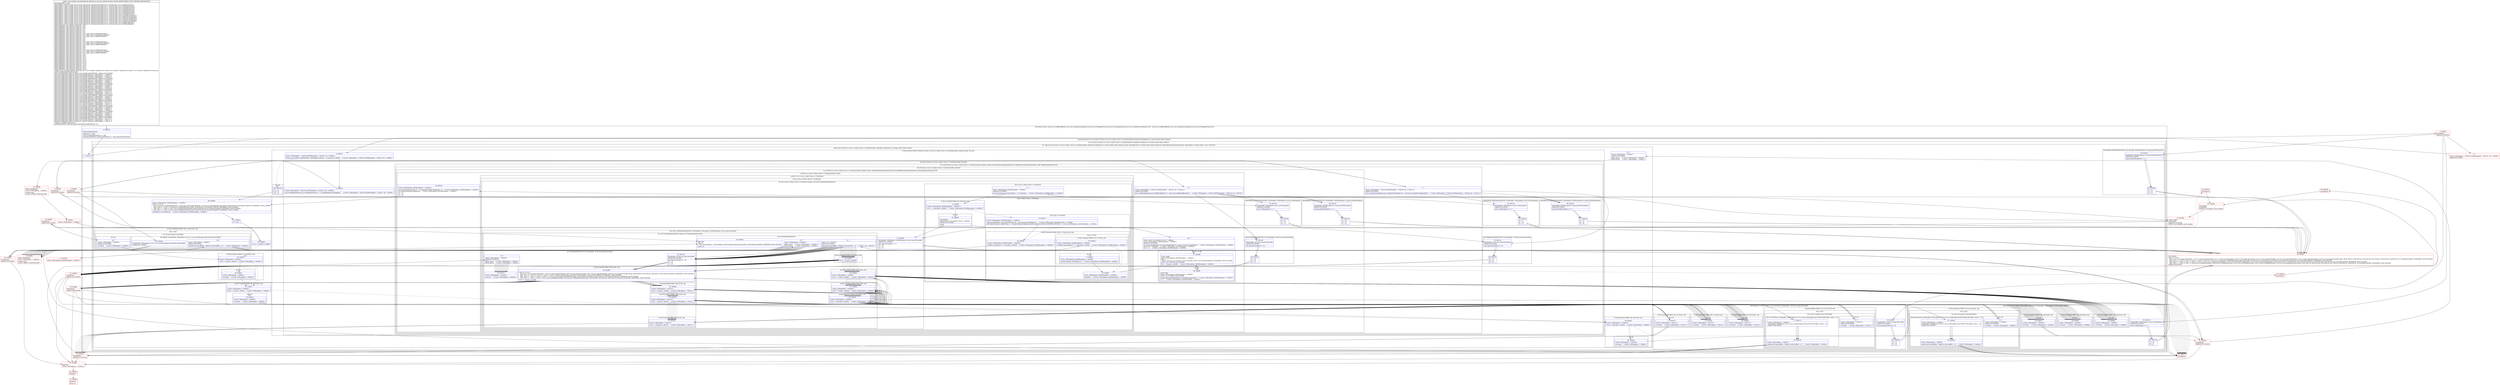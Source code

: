digraph "CFG forcom.facebook.ads.internal.f.e.c(Landroid\/content\/Context;)Z" {
subgraph cluster_Region_673523382 {
label = "R(3:0|9|34) | DECL_VAR: java.io.BufferedReader null, java.io.InputStreamReader null, java.io.FileInputStream null, java.io.FileInputStream null, java.io.InputStreamReader null, ? null, java.io.BufferedReader null, java.io.InputStreamReader null, java.io.FileInputStream null\l";
node [shape=record,color=blue];
Node_0 [shape=record,label="{0\:\ 0x0000|MTH_ENTER_BLOCK\l|boolean r0 = false\ljava.io.FileOutputStream r2 = null\lorg.json.JSONArray org.json.JSONArray r6 = new org.json.JSONArray()\l}"];
subgraph cluster_SynchronizedRegion_1933234910 {
label = "Synchronized:R(2:1|(1:(8:(2:5|(2:7|(5:9|(1:(2:11|(2:(1:35)|(2:13|(2:(1:17)|18)(0)))))|36|(1:38)|39)))(1:96)|40|41|(1:(1:44))|(1:46)|(1:48)|(1:50)|52)))";
node [shape=record,color=blue];
Node_1 [shape=record,label="{1\:\ 0x0009}"];
subgraph cluster_Region_187658483 {
label = "R(1:(8:(2:5|(2:7|(5:9|(1:(2:11|(2:(1:35)|(2:13|(2:(1:17)|18)(0)))))|36|(1:38)|39)))(1:96)|40|41|(1:(1:44))|(1:46)|(1:48)|(1:50)|52))";
node [shape=record,color=blue];
subgraph cluster_TryCatchRegion_302576290 {
label = "Try: R(8:(2:5|(2:7|(5:9|(1:(2:11|(2:(1:35)|(2:13|(2:(1:17)|18)(0)))))|36|(1:38)|39)))(1:96)|40|41|(1:(1:44))|(1:46)|(1:48)|(1:50)|52) catches: R(9:90|91|21|(1:(1:24))|(1:26)|(1:28)|(1:30)|32|34), R(9:84|85|21|(0)|(0)|(0)|(0)|32|34), R(8:63|64|(1:(1:67))|(1:69)|(1:71)|(1:73)|75|76)";
node [shape=record,color=blue];
subgraph cluster_Region_890351067 {
label = "R(8:(2:5|(2:7|(5:9|(1:(2:11|(2:(1:35)|(2:13|(2:(1:17)|18)(0)))))|36|(1:38)|39)))(1:96)|40|41|(1:(1:44))|(1:46)|(1:48)|(1:50)|52)";
node [shape=record,color=blue];
subgraph cluster_IfRegion_1024957558 {
label = "IF [B:4:0x0019] THEN: R(2:5|(2:7|(5:9|(1:(2:11|(2:(1:35)|(2:13|(2:(1:17)|18)(0)))))|36|(1:38)|39))) ELSE: R(1:96)";
node [shape=record,color=blue];
Node_4 [shape=record,label="{4\:\ 0x0019|Catch:\{ IOException \-\> 0x0139, JSONException \-\> 0x0127, all \-\> 0x00f2 \}\l|if (new java.io.File(r12.getFilesDir(), \"debuglogs\").exists() == true) goto L_0x001b     \/\/ Catch:\{ IOException \-\> 0x0139, JSONException \-\> 0x0127, all \-\> 0x00f2 \}\l}"];
subgraph cluster_Region_681958088 {
label = "R(2:5|(2:7|(5:9|(1:(2:11|(2:(1:35)|(2:13|(2:(1:17)|18)(0)))))|36|(1:38)|39)))";
node [shape=record,color=blue];
Node_5 [shape=record,label="{5\:\ 0x001b|Catch:\{ IOException \-\> 0x0139, JSONException \-\> 0x0127, all \-\> 0x00f2 \}\l|java.io.FileInputStream java.io.FileInputStream r5 = r12.openFileInput(\"debuglogs\")     \/\/ Catch:\{ IOException \-\> 0x0139, JSONException \-\> 0x0127, all \-\> 0x00f2 \}\l}"];
subgraph cluster_TryCatchRegion_413013288 {
label = "Try: R(2:7|(5:9|(1:(2:11|(2:(1:35)|(2:13|(2:(1:17)|18)(0)))))|36|(1:38)|39)) catches: R(9:92|93|21|(0)|(0)|(0)|(0)|32|34), R(9:86|87|21|(0)|(0)|(0)|(0)|32|34), R(8:79|80|(0)|(0)|(0)|(0)|75|76)";
node [shape=record,color=blue];
subgraph cluster_Region_873025998 {
label = "R(2:7|(5:9|(1:(2:11|(2:(1:35)|(2:13|(2:(1:17)|18)(0)))))|36|(1:38)|39))";
node [shape=record,color=blue];
Node_7 [shape=record,label="{7\:\ ?|Catch:\{ IOException \-\> 0x013f, JSONException \-\> 0x012d, all \-\> 0x011e \}\lSplitter:B:6:0x0021\l|java.io.InputStreamReader java.io.InputStreamReader r4 = new java.io.InputStreamReader(r5)     \/\/ Catch:\{ IOException \-\> 0x013f, JSONException \-\> 0x012d, all \-\> 0x011e \}\l}"];
subgraph cluster_TryCatchRegion_1749440032 {
label = "Try: R(5:9|(1:(2:11|(2:(1:35)|(2:13|(2:(1:17)|18)(0)))))|36|(1:38)|39) catches: R(9:94|95|21|(0)|(0)|(0)|(0)|32|34), R(9:88|89|21|(0)|(0)|(0)|(0)|32|34), R(8:81|82|(0)|(0)|(0)|(0)|75|76)";
node [shape=record,color=blue];
subgraph cluster_Region_1192966482 {
label = "R(5:9|(1:(2:11|(2:(1:35)|(2:13|(2:(1:17)|18)(0)))))|36|(1:38)|39)";
node [shape=record,color=blue];
Node_9 [shape=record,label="{9\:\ ?|Catch:\{ IOException \-\> 0x0144, JSONException \-\> 0x0132, all \-\> 0x0122 \}\lSplitter:B:8:0x0026\l|java.io.BufferedReader java.io.BufferedReader r3 = new java.io.BufferedReader(r4)     \/\/ Catch:\{ IOException \-\> 0x0144, JSONException \-\> 0x0132, all \-\> 0x0122 \}\l}"];
subgraph cluster_LoopRegion_1032725608 {
label = "LOOP:0: (1:(2:11|(2:(1:35)|(2:13|(2:(1:17)|18)(0)))))";
node [shape=record,color=blue];
subgraph cluster_Region_1023146883 {
label = "R(1:(2:11|(2:(1:35)|(2:13|(2:(1:17)|18)(0)))))";
node [shape=record,color=blue];
subgraph cluster_TryCatchRegion_1411681889 {
label = "Try: R(2:11|(2:(1:35)|(2:13|(2:(1:17)|18)(0)))) catches: R(2:19|(7:21|(0)|(0)|(0)|(0)|32|34))";
node [shape=record,color=blue];
subgraph cluster_Region_369698987 {
label = "R(2:11|(2:(1:35)|(2:13|(2:(1:17)|18)(0))))";
node [shape=record,color=blue];
Node_11 [shape=record,label="{11\:\ ?|Catch:\{ IOException \| JSONException \-\> 0x005b \}\lSplitter:B:10:0x002b\l|java.lang.String java.lang.String r1 = r3.readLine()     \/\/ Catch:\{ IOException \| JSONException \-\> 0x005b \}\l}"];
subgraph cluster_Region_243869075 {
label = "R(2:(1:35)|(2:13|(2:(1:17)|18)(0)))";
node [shape=record,color=blue];
subgraph cluster_IfRegion_2022670975 {
label = "IF [B:12:0x002f] THEN: R(1:35) ELSE: null";
node [shape=record,color=blue];
Node_12 [shape=record,label="{12\:\ 0x002f|Catch:\{ IOException \| JSONException \-\> 0x005b \}\l|if (r1 == null) goto L_0x0083     \/\/ Catch:\{ IOException \| JSONException \-\> 0x005b \}\l}"];
subgraph cluster_Region_1114172750 {
label = "R(1:35)";
node [shape=record,color=blue];
Node_35 [shape=record,label="{35\:\ 0x0083|SYNTHETIC\lEDGE_INSN: B:35:0x0083\-\>B:36:? ?: BREAK  \lSplitter:B:35:0x0083\l|break\l}"];
}
}
subgraph cluster_Region_2121950268 {
label = "R(2:13|(2:(1:17)|18)(0))";
node [shape=record,color=blue];
Node_13 [shape=record,label="{13\:\ 0x0031|Catch:\{ IOException \| JSONException \-\> 0x005b \}\l|org.json.JSONObject org.json.JSONObject r8 = new org.json.JSONObject(r1)     \/\/ Catch:\{ IOException \| JSONException \-\> 0x005b \}\ljava.lang.String java.lang.String r1 = r8.getString(com.google.android.exoplayer2.text.ttml.TtmlNode.ATTR_ID)     \/\/ Catch:\{ IOException \| JSONException \-\> 0x005b \}\l}"];
subgraph cluster_IfRegion_1527254048 {
label = "IF [B:14:0x0042] THEN: R(2:(1:17)|18) ELSE: R(0)";
node [shape=record,color=blue];
Node_14 [shape=record,label="{14\:\ 0x0042|Catch:\{ IOException \| JSONException \-\> 0x005b \}\l|if (f852c.contains(r1) != true) goto L_0x0044     \/\/ Catch:\{ IOException \| JSONException \-\> 0x005b \}\l}"];
subgraph cluster_Region_604418819 {
label = "R(2:(1:17)|18)";
node [shape=record,color=blue];
subgraph cluster_IfRegion_1988020473 {
label = "IF [B:16:0x004a] THEN: R(1:17) ELSE: null";
node [shape=record,color=blue];
Node_16 [shape=record,label="{16\:\ 0x004a|Catch:\{ IOException \| JSONException \-\> 0x005b \}\l|if (f853d.containsKey(r1) == true) goto L_0x004c     \/\/ Catch:\{ IOException \| JSONException \-\> 0x005b \}\l}"];
subgraph cluster_Region_1603334615 {
label = "R(1:17)";
node [shape=record,color=blue];
Node_17 [shape=record,label="{17\:\ 0x004c|Catch:\{ IOException \| JSONException \-\> 0x005b \}\l|r8.put(\"attempt\", f853d.get(r1))     \/\/ Catch:\{ IOException \| JSONException \-\> 0x005b \}\l}"];
}
}
Node_18 [shape=record,label="{18\:\ 0x0057|Catch:\{ IOException \| JSONException \-\> 0x005b \}\l|r6.put(r8)     \/\/ Catch:\{ IOException \| JSONException \-\> 0x005b \}\l}"];
}
subgraph cluster_Region_556540259 {
label = "R(0)";
node [shape=record,color=blue];
}
}
}
}
}
subgraph cluster_Region_1586468281 {
label = "R(2:19|(7:21|(0)|(0)|(0)|(0)|32|34)) | ExcHandler: IOException \| JSONException (e java.lang.Throwable)\l";
node [shape=record,color=blue];
Node_19 [shape=record,label="{19\:\ 0x005b|ExcHandler: IOException \| JSONException (e java.lang.Throwable)\lSplitter:B:10:0x002b\l|java.lang.Throwable r1 = e\lr5 = r5\lr4 = r4\lr3 = r3\l}"];
subgraph cluster_TryCatchRegion_1359738017 {
label = "Try: R(7:21|(0)|(0)|(0)|(0)|32|34) catches: R(7:83|(0)|(0)|(0)|(0)|75|76)";
node [shape=record,color=blue];
subgraph cluster_Region_1470497167 {
label = "R(7:21|(0)|(0)|(0)|(0)|32|34)";
node [shape=record,color=blue];
Node_21 [shape=record,label="{21\:\ ?|Catch:\{ all \-\> 0x0125 \}\lSplitter:B:20:0x005c\l|android.util.Log.e(f850a, \"Failed to rewrite File.\", r1)     \/\/ Catch:\{ all \-\> 0x0125 \}\l}"];
subgraph cluster_IfRegion_384427694 {
label = "IF [B:22:0x0063] THEN: R(0) ELSE: null";
node [shape=record,color=blue];
Node_22 [shape=record,label="{22\:\ 0x0063|if (r3 != 0) goto L_0x0065\l}"];
subgraph cluster_Region_334396320 {
label = "R(0)";
node [shape=record,color=blue];
}
}
subgraph cluster_IfRegion_1401513863 {
label = "IF [B:25:0x0068] THEN: R(0) ELSE: null";
node [shape=record,color=blue];
Node_25 [shape=record,label="{25\:\ 0x0068|Catch:\{ IOException \-\> 0x00e9 \}\l|if (r4 != 0) goto L_0x006a     \/\/ Catch:\{ IOException \-\> 0x00e9 \}\l}"];
subgraph cluster_Region_1562984363 {
label = "R(0)";
node [shape=record,color=blue];
}
}
subgraph cluster_IfRegion_78413366 {
label = "IF [B:27:0x006d] THEN: R(0) ELSE: null";
node [shape=record,color=blue];
Node_27 [shape=record,label="{27\:\ 0x006d|Catch:\{ IOException \-\> 0x00e9 \}\l|if (r5 != 0) goto L_0x006f     \/\/ Catch:\{ IOException \-\> 0x00e9 \}\l}"];
subgraph cluster_Region_1694447224 {
label = "R(0)";
node [shape=record,color=blue];
}
}
subgraph cluster_IfRegion_732391071 {
label = "IF [B:29:0x0072] THEN: R(0) ELSE: null";
node [shape=record,color=blue];
Node_29 [shape=record,label="{29\:\ 0x0072|Catch:\{ IOException \-\> 0x00e9 \}\l|if (r2 != null) goto L_0x0074     \/\/ Catch:\{ IOException \-\> 0x00e9 \}\l}"];
subgraph cluster_Region_2085802047 {
label = "R(0)";
node [shape=record,color=blue];
}
}
Node_32 [shape=record,label="{32\:\ ?|Catch:\{ IOException \-\> 0x00e0 \}\l|f852c.clear()     \/\/ Catch:\{ IOException \-\> 0x00e0 \}\lf853d.clear()     \/\/ Catch:\{ IOException \-\> 0x00e0 \}\l}"];
Node_34 [shape=record,label="{34\:\ 0x0082|RETURN\lPHI: r0 \l  PHI: (r0v4 boolean) = (r0v0 boolean), (r0v6 boolean) binds: [B:33:0x0081, B:54:0x00dc] A[DONT_GENERATE, DONT_INLINE]\l|return r0\l}"];
}
subgraph cluster_Region_967501909 {
label = "R(7:83|(0)|(0)|(0)|(0)|75|76) | ExcHandler: all (th java.lang.Throwable)\l";
node [shape=record,color=blue];
Node_83 [shape=record,label="{83\:\ 0x0125|ExcHandler: all (th java.lang.Throwable)\lSplitter:B:20:0x005c\l|java.lang.Throwable r0 = th\lr5 = r5\lr4 = r4\lr3 = r3\l}"];
subgraph cluster_IfRegion_1754426489 {
label = "IF [B:65:0x00f6] THEN: R(0) ELSE: null";
node [shape=record,color=blue];
Node_65 [shape=record,label="{65\:\ 0x00f6|PHI: r0 r3 r4 r5 \l  PHI: (r0v1 'th' java.lang.Throwable) = (r0v2 'th' java.lang.Throwable), (r0v5 'th' java.lang.Throwable), (r0v7 'th' java.lang.Throwable), (r0v8 'th' java.lang.Throwable) binds: [B:64:0x00f3, B:83:0x0125, B:80:0x011f, B:82:0x0123] A[DONT_GENERATE, DONT_INLINE]\l  PHI: (r3v2 ?) = (r3v4 ?), (r3v13 ?), (r3v16 ?), (r3v18 ?) binds: [B:64:0x00f3, B:80:0x011f, B:82:0x0123, B:83:0x0125] A[DONT_GENERATE, DONT_INLINE]\l  PHI: (r4v2 ?) = (r4v3 ?), (r4v10 ?), (r4v12 ?), (r4v15 java.io.InputStreamReader) binds: [B:64:0x00f3, B:80:0x011f, B:83:0x0125, B:82:0x0123] A[DONT_GENERATE, DONT_INLINE]\l  PHI: (r5v2 ?) = (r5v3 ?), (r5v8 ?), (r5v11 java.io.FileInputStream), (r5v14 java.io.FileInputStream) binds: [B:64:0x00f3, B:83:0x0125, B:80:0x011f, B:82:0x0123] A[DONT_GENERATE, DONT_INLINE]\l|if (r3 != 0) goto L_0x00f8\l}"];
subgraph cluster_Region_262730387 {
label = "R(0)";
node [shape=record,color=blue];
}
}
subgraph cluster_IfRegion_309938664 {
label = "IF [B:68:0x00fb] THEN: R(0) ELSE: null";
node [shape=record,color=blue];
Node_68 [shape=record,label="{68\:\ 0x00fb|Catch:\{ IOException \-\> 0x0115 \}\l|if (r4 != 0) goto L_0x00fd     \/\/ Catch:\{ IOException \-\> 0x0115 \}\l}"];
subgraph cluster_Region_2017501360 {
label = "R(0)";
node [shape=record,color=blue];
}
}
subgraph cluster_IfRegion_55245413 {
label = "IF [B:70:0x0100] THEN: R(0) ELSE: null";
node [shape=record,color=blue];
Node_70 [shape=record,label="{70\:\ 0x0100|Catch:\{ IOException \-\> 0x0115 \}\l|if (r5 != 0) goto L_0x0102     \/\/ Catch:\{ IOException \-\> 0x0115 \}\l}"];
subgraph cluster_Region_1262402805 {
label = "R(0)";
node [shape=record,color=blue];
}
}
subgraph cluster_IfRegion_1078116502 {
label = "IF [B:72:0x0105] THEN: R(0) ELSE: null";
node [shape=record,color=blue];
Node_72 [shape=record,label="{72\:\ 0x0105|Catch:\{ IOException \-\> 0x0115 \}\l|if (r2 != null) goto L_0x0107     \/\/ Catch:\{ IOException \-\> 0x0115 \}\l}"];
subgraph cluster_Region_324049523 {
label = "R(0)";
node [shape=record,color=blue];
}
}
Node_75 [shape=record,label="{75\:\ ?|Catch:\{ IOException \-\> 0x00e0 \}\lSplitter:B:74:0x010a\l|f852c.clear()     \/\/ Catch:\{ IOException \-\> 0x00e0 \}\lf853d.clear()     \/\/ Catch:\{ IOException \-\> 0x00e0 \}\l}"];
Node_76 [shape=record,label="{76\:\ 0x0114|Catch:\{ IOException \-\> 0x00e0 \}\l|throw r0     \/\/ Catch:\{ IOException \-\> 0x00e0 \}\l}"];
}
}
}
}
}
}
Node_36 [shape=record,label="{36\:\ ?|EDGE_INSN: B:35:0x0083\-\>B:36:? ?: BREAK  \lCatch:\{ IOException \| JSONException \-\> 0x005b \}\lSplitter:B:35:0x0083\l|java.lang.StringBuilder java.lang.StringBuilder r8 = new java.lang.StringBuilder()     \/\/ Catch:\{ IOException \| JSONException \-\> 0x005b \}\lint int r9 = r6.length()     \/\/ Catch:\{ IOException \| JSONException \-\> 0x005b \}\lint r1 = 0     \/\/ Catch:\{ IOException \| JSONException \-\> 0x005b \}\l}"];
subgraph cluster_LoopRegion_8641820 {
label = "LOOP:1: (1:38)";
node [shape=record,color=blue];
Node_37 [shape=record,label="{37\:\ 0x008d|LOOP_START\lCatch:\{ IOException \| JSONException \-\> 0x005b \}\lPHI: r1 \l  PHI: (r1v23 int) = (r1v22 int), (r1v27 int) binds: [B:36:?, B:38:0x008f] A[DONT_GENERATE, DONT_INLINE]\lLOOP:1: B:37:0x008d\-\>B:38:0x008f\l|if (r1 \< r9) goto L_0x008f     \/\/ Catch:\{ IOException \| JSONException \-\> 0x005b \}\l}"];
subgraph cluster_Region_910511804 {
label = "R(1:38)";
node [shape=record,color=blue];
Node_38 [shape=record,label="{38\:\ 0x008f|LOOP_END\lCatch:\{ IOException \| JSONException \-\> 0x005b \}\lLOOP:1: B:37:0x008d\-\>B:38:0x008f\l|r8.append(r6.getJSONObject(r1).toString()).append(10)     \/\/ Catch:\{ IOException \| JSONException \-\> 0x005b \}\lr1++     \/\/ Catch:\{ IOException \| JSONException \-\> 0x005b \}\l}"];
}
}
Node_39 [shape=record,label="{39\:\ 0x00a3|Catch:\{ IOException \| JSONException \-\> 0x005b \}\l|java.io.FileOutputStream r2 = r12.openFileOutput(\"debuglogs\", 0)     \/\/ Catch:\{ IOException \| JSONException \-\> 0x005b \}\lr2.write(r8.toString().getBytes())     \/\/ Catch:\{ IOException \| JSONException \-\> 0x005b \}\lr5 = r5\lr4 = r4\lr3 = r3\l}"];
}
subgraph cluster_Region_500140642 {
label = "R(9:94|95|21|(0)|(0)|(0)|(0)|32|34) | ExcHandler: IOException (e java.io.IOException)\l";
node [shape=record,color=blue];
Node_94 [shape=record,label="{94\:\ 0x0144|ExcHandler: IOException (e java.io.IOException)\lSplitter:B:8:0x0026\l|java.io.IOException r1 = e\l}"];
Node_95 [shape=record,label="{95\:\ 0x0145|r3 = r2\lr5 = r5\lr4 = r4\l}"];
Node_21 [shape=record,label="{21\:\ ?|Catch:\{ all \-\> 0x0125 \}\lSplitter:B:20:0x005c\l|android.util.Log.e(f850a, \"Failed to rewrite File.\", r1)     \/\/ Catch:\{ all \-\> 0x0125 \}\l}"];
subgraph cluster_IfRegion_1852370313 {
label = "IF [B:22:0x0063] THEN: R(0) ELSE: null";
node [shape=record,color=blue];
Node_22 [shape=record,label="{22\:\ 0x0063|if (r3 != 0) goto L_0x0065\l}"];
subgraph cluster_Region_975551475 {
label = "R(0)";
node [shape=record,color=blue];
}
}
subgraph cluster_IfRegion_79851862 {
label = "IF [B:25:0x0068] THEN: R(0) ELSE: null";
node [shape=record,color=blue];
Node_25 [shape=record,label="{25\:\ 0x0068|Catch:\{ IOException \-\> 0x00e9 \}\l|if (r4 != 0) goto L_0x006a     \/\/ Catch:\{ IOException \-\> 0x00e9 \}\l}"];
subgraph cluster_Region_324464831 {
label = "R(0)";
node [shape=record,color=blue];
}
}
subgraph cluster_IfRegion_989549561 {
label = "IF [B:27:0x006d] THEN: R(0) ELSE: null";
node [shape=record,color=blue];
Node_27 [shape=record,label="{27\:\ 0x006d|Catch:\{ IOException \-\> 0x00e9 \}\l|if (r5 != 0) goto L_0x006f     \/\/ Catch:\{ IOException \-\> 0x00e9 \}\l}"];
subgraph cluster_Region_756456822 {
label = "R(0)";
node [shape=record,color=blue];
}
}
subgraph cluster_IfRegion_1502728167 {
label = "IF [B:29:0x0072] THEN: R(0) ELSE: null";
node [shape=record,color=blue];
Node_29 [shape=record,label="{29\:\ 0x0072|Catch:\{ IOException \-\> 0x00e9 \}\l|if (r2 != null) goto L_0x0074     \/\/ Catch:\{ IOException \-\> 0x00e9 \}\l}"];
subgraph cluster_Region_977862979 {
label = "R(0)";
node [shape=record,color=blue];
}
}
Node_32 [shape=record,label="{32\:\ ?|Catch:\{ IOException \-\> 0x00e0 \}\l|f852c.clear()     \/\/ Catch:\{ IOException \-\> 0x00e0 \}\lf853d.clear()     \/\/ Catch:\{ IOException \-\> 0x00e0 \}\l}"];
Node_34 [shape=record,label="{34\:\ 0x0082|RETURN\lPHI: r0 \l  PHI: (r0v4 boolean) = (r0v0 boolean), (r0v6 boolean) binds: [B:33:0x0081, B:54:0x00dc] A[DONT_GENERATE, DONT_INLINE]\l|return r0\l}"];
}
subgraph cluster_Region_475930619 {
label = "R(9:88|89|21|(0)|(0)|(0)|(0)|32|34) | ExcHandler: JSONException (e org.json.JSONException)\l";
node [shape=record,color=blue];
Node_88 [shape=record,label="{88\:\ 0x0132|ExcHandler: JSONException (e org.json.JSONException)\lSplitter:B:8:0x0026\l|org.json.JSONException r1 = e\l}"];
Node_89 [shape=record,label="{89\:\ 0x0133|r3 = r2\lr5 = r5\lr4 = r4\l}"];
Node_21 [shape=record,label="{21\:\ ?|Catch:\{ all \-\> 0x0125 \}\lSplitter:B:20:0x005c\l|android.util.Log.e(f850a, \"Failed to rewrite File.\", r1)     \/\/ Catch:\{ all \-\> 0x0125 \}\l}"];
subgraph cluster_IfRegion_507432381 {
label = "IF [B:22:0x0063] THEN: R(0) ELSE: null";
node [shape=record,color=blue];
Node_22 [shape=record,label="{22\:\ 0x0063|if (r3 != 0) goto L_0x0065\l}"];
subgraph cluster_Region_2117742872 {
label = "R(0)";
node [shape=record,color=blue];
}
}
subgraph cluster_IfRegion_1742663300 {
label = "IF [B:25:0x0068] THEN: R(0) ELSE: null";
node [shape=record,color=blue];
Node_25 [shape=record,label="{25\:\ 0x0068|Catch:\{ IOException \-\> 0x00e9 \}\l|if (r4 != 0) goto L_0x006a     \/\/ Catch:\{ IOException \-\> 0x00e9 \}\l}"];
subgraph cluster_Region_359643173 {
label = "R(0)";
node [shape=record,color=blue];
}
}
subgraph cluster_IfRegion_2111101968 {
label = "IF [B:27:0x006d] THEN: R(0) ELSE: null";
node [shape=record,color=blue];
Node_27 [shape=record,label="{27\:\ 0x006d|Catch:\{ IOException \-\> 0x00e9 \}\l|if (r5 != 0) goto L_0x006f     \/\/ Catch:\{ IOException \-\> 0x00e9 \}\l}"];
subgraph cluster_Region_1388941379 {
label = "R(0)";
node [shape=record,color=blue];
}
}
subgraph cluster_IfRegion_1197390894 {
label = "IF [B:29:0x0072] THEN: R(0) ELSE: null";
node [shape=record,color=blue];
Node_29 [shape=record,label="{29\:\ 0x0072|Catch:\{ IOException \-\> 0x00e9 \}\l|if (r2 != null) goto L_0x0074     \/\/ Catch:\{ IOException \-\> 0x00e9 \}\l}"];
subgraph cluster_Region_1123282512 {
label = "R(0)";
node [shape=record,color=blue];
}
}
Node_32 [shape=record,label="{32\:\ ?|Catch:\{ IOException \-\> 0x00e0 \}\l|f852c.clear()     \/\/ Catch:\{ IOException \-\> 0x00e0 \}\lf853d.clear()     \/\/ Catch:\{ IOException \-\> 0x00e0 \}\l}"];
Node_34 [shape=record,label="{34\:\ 0x0082|RETURN\lPHI: r0 \l  PHI: (r0v4 boolean) = (r0v0 boolean), (r0v6 boolean) binds: [B:33:0x0081, B:54:0x00dc] A[DONT_GENERATE, DONT_INLINE]\l|return r0\l}"];
}
subgraph cluster_Region_1474148804 {
label = "R(8:81|82|(0)|(0)|(0)|(0)|75|76) | ExcHandler: all (th java.lang.Throwable)\l";
node [shape=record,color=blue];
Node_81 [shape=record,label="{81\:\ 0x0122|ExcHandler: all (th java.lang.Throwable)\lSplitter:B:8:0x0026\l|java.lang.Throwable r0 = th\l}"];
Node_82 [shape=record,label="{82\:\ 0x0123|r3 = r2\lr5 = r5\lr4 = r4\l}"];
subgraph cluster_IfRegion_716560571 {
label = "IF [B:65:0x00f6] THEN: R(0) ELSE: null";
node [shape=record,color=blue];
Node_65 [shape=record,label="{65\:\ 0x00f6|PHI: r0 r3 r4 r5 \l  PHI: (r0v1 'th' java.lang.Throwable) = (r0v2 'th' java.lang.Throwable), (r0v5 'th' java.lang.Throwable), (r0v7 'th' java.lang.Throwable), (r0v8 'th' java.lang.Throwable) binds: [B:64:0x00f3, B:83:0x0125, B:80:0x011f, B:82:0x0123] A[DONT_GENERATE, DONT_INLINE]\l  PHI: (r3v2 ?) = (r3v4 ?), (r3v13 ?), (r3v16 ?), (r3v18 ?) binds: [B:64:0x00f3, B:80:0x011f, B:82:0x0123, B:83:0x0125] A[DONT_GENERATE, DONT_INLINE]\l  PHI: (r4v2 ?) = (r4v3 ?), (r4v10 ?), (r4v12 ?), (r4v15 java.io.InputStreamReader) binds: [B:64:0x00f3, B:80:0x011f, B:83:0x0125, B:82:0x0123] A[DONT_GENERATE, DONT_INLINE]\l  PHI: (r5v2 ?) = (r5v3 ?), (r5v8 ?), (r5v11 java.io.FileInputStream), (r5v14 java.io.FileInputStream) binds: [B:64:0x00f3, B:83:0x0125, B:80:0x011f, B:82:0x0123] A[DONT_GENERATE, DONT_INLINE]\l|if (r3 != 0) goto L_0x00f8\l}"];
subgraph cluster_Region_1901766049 {
label = "R(0)";
node [shape=record,color=blue];
}
}
subgraph cluster_IfRegion_1871669313 {
label = "IF [B:68:0x00fb] THEN: R(0) ELSE: null";
node [shape=record,color=blue];
Node_68 [shape=record,label="{68\:\ 0x00fb|Catch:\{ IOException \-\> 0x0115 \}\l|if (r4 != 0) goto L_0x00fd     \/\/ Catch:\{ IOException \-\> 0x0115 \}\l}"];
subgraph cluster_Region_852728462 {
label = "R(0)";
node [shape=record,color=blue];
}
}
subgraph cluster_IfRegion_916974703 {
label = "IF [B:70:0x0100] THEN: R(0) ELSE: null";
node [shape=record,color=blue];
Node_70 [shape=record,label="{70\:\ 0x0100|Catch:\{ IOException \-\> 0x0115 \}\l|if (r5 != 0) goto L_0x0102     \/\/ Catch:\{ IOException \-\> 0x0115 \}\l}"];
subgraph cluster_Region_309604535 {
label = "R(0)";
node [shape=record,color=blue];
}
}
subgraph cluster_IfRegion_30246361 {
label = "IF [B:72:0x0105] THEN: R(0) ELSE: null";
node [shape=record,color=blue];
Node_72 [shape=record,label="{72\:\ 0x0105|Catch:\{ IOException \-\> 0x0115 \}\l|if (r2 != null) goto L_0x0107     \/\/ Catch:\{ IOException \-\> 0x0115 \}\l}"];
subgraph cluster_Region_103649240 {
label = "R(0)";
node [shape=record,color=blue];
}
}
Node_75 [shape=record,label="{75\:\ ?|Catch:\{ IOException \-\> 0x00e0 \}\lSplitter:B:74:0x010a\l|f852c.clear()     \/\/ Catch:\{ IOException \-\> 0x00e0 \}\lf853d.clear()     \/\/ Catch:\{ IOException \-\> 0x00e0 \}\l}"];
Node_76 [shape=record,label="{76\:\ 0x0114|Catch:\{ IOException \-\> 0x00e0 \}\l|throw r0     \/\/ Catch:\{ IOException \-\> 0x00e0 \}\l}"];
}
}
}
subgraph cluster_Region_614012638 {
label = "R(9:92|93|21|(0)|(0)|(0)|(0)|32|34) | ExcHandler: IOException (e java.io.IOException)\l";
node [shape=record,color=blue];
Node_92 [shape=record,label="{92\:\ 0x013f|ExcHandler: IOException (e java.io.IOException)\lSplitter:B:6:0x0021\l|java.io.IOException r1 = e\l}"];
Node_93 [shape=record,label="{93\:\ 0x0140|r3 = r2\lr4 = r2\lr5 = r5\l}"];
Node_21 [shape=record,label="{21\:\ ?|Catch:\{ all \-\> 0x0125 \}\lSplitter:B:20:0x005c\l|android.util.Log.e(f850a, \"Failed to rewrite File.\", r1)     \/\/ Catch:\{ all \-\> 0x0125 \}\l}"];
subgraph cluster_IfRegion_679764601 {
label = "IF [B:22:0x0063] THEN: R(0) ELSE: null";
node [shape=record,color=blue];
Node_22 [shape=record,label="{22\:\ 0x0063|if (r3 != 0) goto L_0x0065\l}"];
subgraph cluster_Region_558442386 {
label = "R(0)";
node [shape=record,color=blue];
}
}
subgraph cluster_IfRegion_311118468 {
label = "IF [B:25:0x0068] THEN: R(0) ELSE: null";
node [shape=record,color=blue];
Node_25 [shape=record,label="{25\:\ 0x0068|Catch:\{ IOException \-\> 0x00e9 \}\l|if (r4 != 0) goto L_0x006a     \/\/ Catch:\{ IOException \-\> 0x00e9 \}\l}"];
subgraph cluster_Region_2024948802 {
label = "R(0)";
node [shape=record,color=blue];
}
}
subgraph cluster_IfRegion_1940809351 {
label = "IF [B:27:0x006d] THEN: R(0) ELSE: null";
node [shape=record,color=blue];
Node_27 [shape=record,label="{27\:\ 0x006d|Catch:\{ IOException \-\> 0x00e9 \}\l|if (r5 != 0) goto L_0x006f     \/\/ Catch:\{ IOException \-\> 0x00e9 \}\l}"];
subgraph cluster_Region_456370903 {
label = "R(0)";
node [shape=record,color=blue];
}
}
subgraph cluster_IfRegion_1458871536 {
label = "IF [B:29:0x0072] THEN: R(0) ELSE: null";
node [shape=record,color=blue];
Node_29 [shape=record,label="{29\:\ 0x0072|Catch:\{ IOException \-\> 0x00e9 \}\l|if (r2 != null) goto L_0x0074     \/\/ Catch:\{ IOException \-\> 0x00e9 \}\l}"];
subgraph cluster_Region_1394871391 {
label = "R(0)";
node [shape=record,color=blue];
}
}
Node_32 [shape=record,label="{32\:\ ?|Catch:\{ IOException \-\> 0x00e0 \}\l|f852c.clear()     \/\/ Catch:\{ IOException \-\> 0x00e0 \}\lf853d.clear()     \/\/ Catch:\{ IOException \-\> 0x00e0 \}\l}"];
Node_34 [shape=record,label="{34\:\ 0x0082|RETURN\lPHI: r0 \l  PHI: (r0v4 boolean) = (r0v0 boolean), (r0v6 boolean) binds: [B:33:0x0081, B:54:0x00dc] A[DONT_GENERATE, DONT_INLINE]\l|return r0\l}"];
}
subgraph cluster_Region_1138020795 {
label = "R(9:86|87|21|(0)|(0)|(0)|(0)|32|34) | ExcHandler: JSONException (e org.json.JSONException)\l";
node [shape=record,color=blue];
Node_86 [shape=record,label="{86\:\ 0x012d|ExcHandler: JSONException (e org.json.JSONException)\lSplitter:B:6:0x0021\l|org.json.JSONException r1 = e\l}"];
Node_87 [shape=record,label="{87\:\ 0x012e|r3 = r2\lr4 = r2\lr5 = r5\l}"];
Node_21 [shape=record,label="{21\:\ ?|Catch:\{ all \-\> 0x0125 \}\lSplitter:B:20:0x005c\l|android.util.Log.e(f850a, \"Failed to rewrite File.\", r1)     \/\/ Catch:\{ all \-\> 0x0125 \}\l}"];
subgraph cluster_IfRegion_970900013 {
label = "IF [B:22:0x0063] THEN: R(0) ELSE: null";
node [shape=record,color=blue];
Node_22 [shape=record,label="{22\:\ 0x0063|if (r3 != 0) goto L_0x0065\l}"];
subgraph cluster_Region_960758223 {
label = "R(0)";
node [shape=record,color=blue];
}
}
subgraph cluster_IfRegion_1059549474 {
label = "IF [B:25:0x0068] THEN: R(0) ELSE: null";
node [shape=record,color=blue];
Node_25 [shape=record,label="{25\:\ 0x0068|Catch:\{ IOException \-\> 0x00e9 \}\l|if (r4 != 0) goto L_0x006a     \/\/ Catch:\{ IOException \-\> 0x00e9 \}\l}"];
subgraph cluster_Region_1276298349 {
label = "R(0)";
node [shape=record,color=blue];
}
}
subgraph cluster_IfRegion_51554408 {
label = "IF [B:27:0x006d] THEN: R(0) ELSE: null";
node [shape=record,color=blue];
Node_27 [shape=record,label="{27\:\ 0x006d|Catch:\{ IOException \-\> 0x00e9 \}\l|if (r5 != 0) goto L_0x006f     \/\/ Catch:\{ IOException \-\> 0x00e9 \}\l}"];
subgraph cluster_Region_440503228 {
label = "R(0)";
node [shape=record,color=blue];
}
}
subgraph cluster_IfRegion_1694102988 {
label = "IF [B:29:0x0072] THEN: R(0) ELSE: null";
node [shape=record,color=blue];
Node_29 [shape=record,label="{29\:\ 0x0072|Catch:\{ IOException \-\> 0x00e9 \}\l|if (r2 != null) goto L_0x0074     \/\/ Catch:\{ IOException \-\> 0x00e9 \}\l}"];
subgraph cluster_Region_518739895 {
label = "R(0)";
node [shape=record,color=blue];
}
}
Node_32 [shape=record,label="{32\:\ ?|Catch:\{ IOException \-\> 0x00e0 \}\l|f852c.clear()     \/\/ Catch:\{ IOException \-\> 0x00e0 \}\lf853d.clear()     \/\/ Catch:\{ IOException \-\> 0x00e0 \}\l}"];
Node_34 [shape=record,label="{34\:\ 0x0082|RETURN\lPHI: r0 \l  PHI: (r0v4 boolean) = (r0v0 boolean), (r0v6 boolean) binds: [B:33:0x0081, B:54:0x00dc] A[DONT_GENERATE, DONT_INLINE]\l|return r0\l}"];
}
subgraph cluster_Region_1582330638 {
label = "R(8:79|80|(0)|(0)|(0)|(0)|75|76) | ExcHandler: all (th java.lang.Throwable)\l";
node [shape=record,color=blue];
Node_79 [shape=record,label="{79\:\ 0x011e|ExcHandler: all (th java.lang.Throwable)\lSplitter:B:6:0x0021\l|java.lang.Throwable r0 = th\l}"];
Node_80 [shape=record,label="{80\:\ 0x011f|r3 = r2\lr4 = r2\lr5 = r5\l}"];
subgraph cluster_IfRegion_1140906411 {
label = "IF [B:65:0x00f6] THEN: R(0) ELSE: null";
node [shape=record,color=blue];
Node_65 [shape=record,label="{65\:\ 0x00f6|PHI: r0 r3 r4 r5 \l  PHI: (r0v1 'th' java.lang.Throwable) = (r0v2 'th' java.lang.Throwable), (r0v5 'th' java.lang.Throwable), (r0v7 'th' java.lang.Throwable), (r0v8 'th' java.lang.Throwable) binds: [B:64:0x00f3, B:83:0x0125, B:80:0x011f, B:82:0x0123] A[DONT_GENERATE, DONT_INLINE]\l  PHI: (r3v2 ?) = (r3v4 ?), (r3v13 ?), (r3v16 ?), (r3v18 ?) binds: [B:64:0x00f3, B:80:0x011f, B:82:0x0123, B:83:0x0125] A[DONT_GENERATE, DONT_INLINE]\l  PHI: (r4v2 ?) = (r4v3 ?), (r4v10 ?), (r4v12 ?), (r4v15 java.io.InputStreamReader) binds: [B:64:0x00f3, B:80:0x011f, B:83:0x0125, B:82:0x0123] A[DONT_GENERATE, DONT_INLINE]\l  PHI: (r5v2 ?) = (r5v3 ?), (r5v8 ?), (r5v11 java.io.FileInputStream), (r5v14 java.io.FileInputStream) binds: [B:64:0x00f3, B:83:0x0125, B:80:0x011f, B:82:0x0123] A[DONT_GENERATE, DONT_INLINE]\l|if (r3 != 0) goto L_0x00f8\l}"];
subgraph cluster_Region_1380411563 {
label = "R(0)";
node [shape=record,color=blue];
}
}
subgraph cluster_IfRegion_1154290996 {
label = "IF [B:68:0x00fb] THEN: R(0) ELSE: null";
node [shape=record,color=blue];
Node_68 [shape=record,label="{68\:\ 0x00fb|Catch:\{ IOException \-\> 0x0115 \}\l|if (r4 != 0) goto L_0x00fd     \/\/ Catch:\{ IOException \-\> 0x0115 \}\l}"];
subgraph cluster_Region_6272245 {
label = "R(0)";
node [shape=record,color=blue];
}
}
subgraph cluster_IfRegion_1120991444 {
label = "IF [B:70:0x0100] THEN: R(0) ELSE: null";
node [shape=record,color=blue];
Node_70 [shape=record,label="{70\:\ 0x0100|Catch:\{ IOException \-\> 0x0115 \}\l|if (r5 != 0) goto L_0x0102     \/\/ Catch:\{ IOException \-\> 0x0115 \}\l}"];
subgraph cluster_Region_733725205 {
label = "R(0)";
node [shape=record,color=blue];
}
}
subgraph cluster_IfRegion_870237776 {
label = "IF [B:72:0x0105] THEN: R(0) ELSE: null";
node [shape=record,color=blue];
Node_72 [shape=record,label="{72\:\ 0x0105|Catch:\{ IOException \-\> 0x0115 \}\l|if (r2 != null) goto L_0x0107     \/\/ Catch:\{ IOException \-\> 0x0115 \}\l}"];
subgraph cluster_Region_124983011 {
label = "R(0)";
node [shape=record,color=blue];
}
}
Node_75 [shape=record,label="{75\:\ ?|Catch:\{ IOException \-\> 0x00e0 \}\lSplitter:B:74:0x010a\l|f852c.clear()     \/\/ Catch:\{ IOException \-\> 0x00e0 \}\lf853d.clear()     \/\/ Catch:\{ IOException \-\> 0x00e0 \}\l}"];
Node_76 [shape=record,label="{76\:\ 0x0114|Catch:\{ IOException \-\> 0x00e0 \}\l|throw r0     \/\/ Catch:\{ IOException \-\> 0x00e0 \}\l}"];
}
}
}
subgraph cluster_Region_1103093703 {
label = "R(1:96)";
node [shape=record,color=blue];
Node_96 [shape=record,label="{96\:\ 0x0148|r3 = r2\lr4 = r2\lr5 = r2\l}"];
}
}
Node_40 [shape=record,label="{40\:\ 0x00b5|Catch:\{ IOException \| JSONException \-\> 0x005b \}\lPHI: r2 r3 r4 r5 \l  PHI: (r2v3 java.io.FileOutputStream) = (r2v0 java.io.FileOutputStream), (r2v5 java.io.FileOutputStream) binds: [B:96:0x0148, B:39:0x00a3] A[DONT_GENERATE, DONT_INLINE]\l  PHI: (r3v9 ?) = (r3v8 ?), (r3v20 java.io.BufferedReader) binds: [B:96:0x0148, B:39:0x00a3] A[DONT_GENERATE, DONT_INLINE]\l  PHI: (r4v7 ?) = (r4v6 ?), (r4v17 java.io.InputStreamReader) binds: [B:96:0x0148, B:39:0x00a3] A[DONT_GENERATE, DONT_INLINE]\l  PHI: (r5v6 ?) = (r5v5 ?), (r5v16 java.io.FileInputStream) binds: [B:96:0x0148, B:39:0x00a3] A[DONT_GENERATE, DONT_INLINE]\l|m1040b(r12, m1039b(r12))     \/\/ Catch:\{ IOException \| JSONException \-\> 0x005b \}\l}"];
Node_41 [shape=record,label="{41\:\ 0x00bc|r0 = true\l}"];
subgraph cluster_IfRegion_2054611684 {
label = "IF [B:42:0x00bd] THEN: R(1:(1:44)) ELSE: null";
node [shape=record,color=blue];
Node_42 [shape=record,label="{42\:\ 0x00bd|if (r3 != 0) goto L_0x00bf\l}"];
subgraph cluster_Region_1067819814 {
label = "R(1:(1:44))";
node [shape=record,color=blue];
subgraph cluster_TryCatchRegion_1257993645 {
label = "Try: R(1:44) catches: R(2:58|60)";
node [shape=record,color=blue];
subgraph cluster_Region_1428207135 {
label = "R(1:44)";
node [shape=record,color=blue];
Node_44 [shape=record,label="{44\:\ ?|Catch:\{ IOException \-\> 0x00e0 \}\lSplitter:B:43:0x00bf\l|r3.close()     \/\/ Catch:\{ IOException \-\> 0x00e0 \}\l}"];
}
subgraph cluster_Region_411836317 {
label = "R(2:58|60) | ExcHandler: IOException (r1v14 'e' java.io.IOException A[CUSTOM_DECLARE])\l";
node [shape=record,color=blue];
Node_58 [shape=record,label="{58\:\ 0x00e0|ExcHandler: IOException (r1v14 'e' java.io.IOException A[CUSTOM_DECLARE])\lSplitter:B:43:0x00bf\l}"];
Node_60 [shape=record,label="{60\:\ ?|Catch:\{ IOException \-\> 0x00e0 \}\lSplitter:B:59:0x00e1\l|android.util.Log.e(f850a, \"Failed to close buffers\", r1)     \/\/ Catch:\{ IOException \-\> 0x00e0 \}\l}"];
}
}
}
}
subgraph cluster_IfRegion_178398009 {
label = "IF [B:45:0x00c2] THEN: R(1:46) ELSE: null";
node [shape=record,color=blue];
Node_45 [shape=record,label="{45\:\ 0x00c2|Catch:\{ IOException \-\> 0x00e0 \}\l|if (r4 != 0) goto L_0x00c4     \/\/ Catch:\{ IOException \-\> 0x00e0 \}\l}"];
subgraph cluster_Region_459631069 {
label = "R(1:46)";
node [shape=record,color=blue];
Node_46 [shape=record,label="{46\:\ 0x00c4|Catch:\{ IOException \-\> 0x00e0 \}\l|r4.close()     \/\/ Catch:\{ IOException \-\> 0x00e0 \}\l}"];
}
}
subgraph cluster_IfRegion_1269146848 {
label = "IF [B:47:0x00c7] THEN: R(1:48) ELSE: null";
node [shape=record,color=blue];
Node_47 [shape=record,label="{47\:\ 0x00c7|Catch:\{ IOException \-\> 0x00e0 \}\l|if (r5 != 0) goto L_0x00c9     \/\/ Catch:\{ IOException \-\> 0x00e0 \}\l}"];
subgraph cluster_Region_858602238 {
label = "R(1:48)";
node [shape=record,color=blue];
Node_48 [shape=record,label="{48\:\ 0x00c9|Catch:\{ IOException \-\> 0x00e0 \}\l|r5.close()     \/\/ Catch:\{ IOException \-\> 0x00e0 \}\l}"];
}
}
subgraph cluster_IfRegion_937164578 {
label = "IF [B:49:0x00cc] THEN: R(1:50) ELSE: null";
node [shape=record,color=blue];
Node_49 [shape=record,label="{49\:\ 0x00cc|Catch:\{ IOException \-\> 0x00e0 \}\l|if (r2 != null) goto L_0x00ce     \/\/ Catch:\{ IOException \-\> 0x00e0 \}\l}"];
subgraph cluster_Region_1956805641 {
label = "R(1:50)";
node [shape=record,color=blue];
Node_50 [shape=record,label="{50\:\ 0x00ce|Catch:\{ IOException \-\> 0x00e0 \}\l|r2.close()     \/\/ Catch:\{ IOException \-\> 0x00e0 \}\l}"];
}
}
Node_52 [shape=record,label="{52\:\ ?|Catch:\{ IOException \-\> 0x00e0 \}\lSplitter:B:51:0x00d1\l|f852c.clear()     \/\/ Catch:\{ IOException \-\> 0x00e0 \}\lf853d.clear()     \/\/ Catch:\{ IOException \-\> 0x00e0 \}\l}"];
}
subgraph cluster_Region_1323609424 {
label = "R(9:90|91|21|(1:(1:24))|(1:26)|(1:28)|(1:30)|32|34) | ExcHandler: IOException (e java.io.IOException)\l";
node [shape=record,color=blue];
Node_90 [shape=record,label="{90\:\ 0x0139|ExcHandler: IOException (e java.io.IOException)\lSplitter:B:2:0x000a\l|java.io.IOException r1 = e\l}"];
Node_91 [shape=record,label="{91\:\ 0x013a|r3 = r2\lr4 = r2\lr5 = r2\l}"];
Node_21 [shape=record,label="{21\:\ ?|Catch:\{ all \-\> 0x0125 \}\lSplitter:B:20:0x005c\l|android.util.Log.e(f850a, \"Failed to rewrite File.\", r1)     \/\/ Catch:\{ all \-\> 0x0125 \}\l}"];
subgraph cluster_IfRegion_680356937 {
label = "IF [B:22:0x0063] THEN: R(1:(1:24)) ELSE: null";
node [shape=record,color=blue];
Node_22 [shape=record,label="{22\:\ 0x0063|if (r3 != 0) goto L_0x0065\l}"];
subgraph cluster_Region_404144900 {
label = "R(1:(1:24))";
node [shape=record,color=blue];
subgraph cluster_TryCatchRegion_2121463362 {
label = "Try: R(1:24) catches: R(4:61|62|32|34)";
node [shape=record,color=blue];
subgraph cluster_Region_617793976 {
label = "R(1:24)";
node [shape=record,color=blue];
Node_24 [shape=record,label="{24\:\ ?|Catch:\{ IOException \-\> 0x00e9 \}\lSplitter:B:23:0x0065\l|r3.close()     \/\/ Catch:\{ IOException \-\> 0x00e9 \}\l}"];
}
subgraph cluster_Region_581558073 {
label = "R(4:61|62|32|34) | ExcHandler: IOException (r1v8 'e' java.io.IOException A[CUSTOM_DECLARE, Catch:\{  \}])\l";
node [shape=record,color=blue];
Node_61 [shape=record,label="{61\:\ 0x00e9|Catch:\{ IOException \-\> 0x00e0 \}\lExcHandler: IOException (r1v8 'e' java.io.IOException A[CUSTOM_DECLARE, Catch:\{  \}])\lSplitter:B:23:0x0065\l}"];
Node_62 [shape=record,label="{62\:\ 0x00ea|Catch:\{ IOException \-\> 0x00e0 \}\l|android.util.Log.e(f850a, \"Failed to close buffers\", r1)     \/\/ Catch:\{ IOException \-\> 0x00e0 \}\l}"];
Node_32 [shape=record,label="{32\:\ ?|Catch:\{ IOException \-\> 0x00e0 \}\l|f852c.clear()     \/\/ Catch:\{ IOException \-\> 0x00e0 \}\lf853d.clear()     \/\/ Catch:\{ IOException \-\> 0x00e0 \}\l}"];
Node_34 [shape=record,label="{34\:\ 0x0082|RETURN\lPHI: r0 \l  PHI: (r0v4 boolean) = (r0v0 boolean), (r0v6 boolean) binds: [B:33:0x0081, B:54:0x00dc] A[DONT_GENERATE, DONT_INLINE]\l|return r0\l}"];
}
}
}
}
subgraph cluster_IfRegion_1736312399 {
label = "IF [B:25:0x0068] THEN: R(1:26) ELSE: null";
node [shape=record,color=blue];
Node_25 [shape=record,label="{25\:\ 0x0068|Catch:\{ IOException \-\> 0x00e9 \}\l|if (r4 != 0) goto L_0x006a     \/\/ Catch:\{ IOException \-\> 0x00e9 \}\l}"];
subgraph cluster_Region_1230956359 {
label = "R(1:26)";
node [shape=record,color=blue];
Node_26 [shape=record,label="{26\:\ 0x006a|Catch:\{ IOException \-\> 0x00e9 \}\l|r4.close()     \/\/ Catch:\{ IOException \-\> 0x00e9 \}\l}"];
}
}
subgraph cluster_IfRegion_544721096 {
label = "IF [B:27:0x006d] THEN: R(1:28) ELSE: null";
node [shape=record,color=blue];
Node_27 [shape=record,label="{27\:\ 0x006d|Catch:\{ IOException \-\> 0x00e9 \}\l|if (r5 != 0) goto L_0x006f     \/\/ Catch:\{ IOException \-\> 0x00e9 \}\l}"];
subgraph cluster_Region_307907191 {
label = "R(1:28)";
node [shape=record,color=blue];
Node_28 [shape=record,label="{28\:\ 0x006f|Catch:\{ IOException \-\> 0x00e9 \}\l|r5.close()     \/\/ Catch:\{ IOException \-\> 0x00e9 \}\l}"];
}
}
subgraph cluster_IfRegion_1782777257 {
label = "IF [B:29:0x0072] THEN: R(1:30) ELSE: null";
node [shape=record,color=blue];
Node_29 [shape=record,label="{29\:\ 0x0072|Catch:\{ IOException \-\> 0x00e9 \}\l|if (r2 != null) goto L_0x0074     \/\/ Catch:\{ IOException \-\> 0x00e9 \}\l}"];
subgraph cluster_Region_936821740 {
label = "R(1:30)";
node [shape=record,color=blue];
Node_30 [shape=record,label="{30\:\ 0x0074|Catch:\{ IOException \-\> 0x00e9 \}\l|r2.close()     \/\/ Catch:\{ IOException \-\> 0x00e9 \}\l}"];
}
}
Node_32 [shape=record,label="{32\:\ ?|Catch:\{ IOException \-\> 0x00e0 \}\l|f852c.clear()     \/\/ Catch:\{ IOException \-\> 0x00e0 \}\lf853d.clear()     \/\/ Catch:\{ IOException \-\> 0x00e0 \}\l}"];
Node_34 [shape=record,label="{34\:\ 0x0082|RETURN\lPHI: r0 \l  PHI: (r0v4 boolean) = (r0v0 boolean), (r0v6 boolean) binds: [B:33:0x0081, B:54:0x00dc] A[DONT_GENERATE, DONT_INLINE]\l|return r0\l}"];
}
subgraph cluster_Region_581397940 {
label = "R(9:84|85|21|(0)|(0)|(0)|(0)|32|34) | ExcHandler: JSONException (e org.json.JSONException)\l";
node [shape=record,color=blue];
Node_84 [shape=record,label="{84\:\ 0x0127|ExcHandler: JSONException (e org.json.JSONException)\lSplitter:B:2:0x000a\l|org.json.JSONException r1 = e\l}"];
Node_85 [shape=record,label="{85\:\ 0x0128|r3 = r2\lr4 = r2\lr5 = r2\l}"];
Node_21 [shape=record,label="{21\:\ ?|Catch:\{ all \-\> 0x0125 \}\lSplitter:B:20:0x005c\l|android.util.Log.e(f850a, \"Failed to rewrite File.\", r1)     \/\/ Catch:\{ all \-\> 0x0125 \}\l}"];
subgraph cluster_IfRegion_92371469 {
label = "IF [B:22:0x0063] THEN: R(0) ELSE: null";
node [shape=record,color=blue];
Node_22 [shape=record,label="{22\:\ 0x0063|if (r3 != 0) goto L_0x0065\l}"];
subgraph cluster_Region_995873061 {
label = "R(0)";
node [shape=record,color=blue];
}
}
subgraph cluster_IfRegion_628387598 {
label = "IF [B:25:0x0068] THEN: R(0) ELSE: null";
node [shape=record,color=blue];
Node_25 [shape=record,label="{25\:\ 0x0068|Catch:\{ IOException \-\> 0x00e9 \}\l|if (r4 != 0) goto L_0x006a     \/\/ Catch:\{ IOException \-\> 0x00e9 \}\l}"];
subgraph cluster_Region_1706922021 {
label = "R(0)";
node [shape=record,color=blue];
}
}
subgraph cluster_IfRegion_1801637773 {
label = "IF [B:27:0x006d] THEN: R(0) ELSE: null";
node [shape=record,color=blue];
Node_27 [shape=record,label="{27\:\ 0x006d|Catch:\{ IOException \-\> 0x00e9 \}\l|if (r5 != 0) goto L_0x006f     \/\/ Catch:\{ IOException \-\> 0x00e9 \}\l}"];
subgraph cluster_Region_240511293 {
label = "R(0)";
node [shape=record,color=blue];
}
}
subgraph cluster_IfRegion_1920954112 {
label = "IF [B:29:0x0072] THEN: R(0) ELSE: null";
node [shape=record,color=blue];
Node_29 [shape=record,label="{29\:\ 0x0072|Catch:\{ IOException \-\> 0x00e9 \}\l|if (r2 != null) goto L_0x0074     \/\/ Catch:\{ IOException \-\> 0x00e9 \}\l}"];
subgraph cluster_Region_148892646 {
label = "R(0)";
node [shape=record,color=blue];
}
}
Node_32 [shape=record,label="{32\:\ ?|Catch:\{ IOException \-\> 0x00e0 \}\l|f852c.clear()     \/\/ Catch:\{ IOException \-\> 0x00e0 \}\lf853d.clear()     \/\/ Catch:\{ IOException \-\> 0x00e0 \}\l}"];
Node_34 [shape=record,label="{34\:\ 0x0082|RETURN\lPHI: r0 \l  PHI: (r0v4 boolean) = (r0v0 boolean), (r0v6 boolean) binds: [B:33:0x0081, B:54:0x00dc] A[DONT_GENERATE, DONT_INLINE]\l|return r0\l}"];
}
subgraph cluster_Region_1291962223 {
label = "R(8:63|64|(1:(1:67))|(1:69)|(1:71)|(1:73)|75|76) | ExcHandler: all (th java.lang.Throwable)\l";
node [shape=record,color=blue];
Node_63 [shape=record,label="{63\:\ 0x00f2|ExcHandler: all (th java.lang.Throwable)\lSplitter:B:2:0x000a\l|java.lang.Throwable r0 = th\l}"];
Node_64 [shape=record,label="{64\:\ 0x00f3|r3 = r2\lr4 = r2\lr5 = r2\l}"];
subgraph cluster_IfRegion_32140896 {
label = "IF [B:65:0x00f6] THEN: R(1:(1:67)) ELSE: null";
node [shape=record,color=blue];
Node_65 [shape=record,label="{65\:\ 0x00f6|PHI: r0 r3 r4 r5 \l  PHI: (r0v1 'th' java.lang.Throwable) = (r0v2 'th' java.lang.Throwable), (r0v5 'th' java.lang.Throwable), (r0v7 'th' java.lang.Throwable), (r0v8 'th' java.lang.Throwable) binds: [B:64:0x00f3, B:83:0x0125, B:80:0x011f, B:82:0x0123] A[DONT_GENERATE, DONT_INLINE]\l  PHI: (r3v2 ?) = (r3v4 ?), (r3v13 ?), (r3v16 ?), (r3v18 ?) binds: [B:64:0x00f3, B:80:0x011f, B:82:0x0123, B:83:0x0125] A[DONT_GENERATE, DONT_INLINE]\l  PHI: (r4v2 ?) = (r4v3 ?), (r4v10 ?), (r4v12 ?), (r4v15 java.io.InputStreamReader) binds: [B:64:0x00f3, B:80:0x011f, B:83:0x0125, B:82:0x0123] A[DONT_GENERATE, DONT_INLINE]\l  PHI: (r5v2 ?) = (r5v3 ?), (r5v8 ?), (r5v11 java.io.FileInputStream), (r5v14 java.io.FileInputStream) binds: [B:64:0x00f3, B:83:0x0125, B:80:0x011f, B:82:0x0123] A[DONT_GENERATE, DONT_INLINE]\l|if (r3 != 0) goto L_0x00f8\l}"];
subgraph cluster_Region_2089408375 {
label = "R(1:(1:67))";
node [shape=record,color=blue];
subgraph cluster_TryCatchRegion_1572128218 {
label = "Try: R(1:67) catches: R(4:77|78|75|76)";
node [shape=record,color=blue];
subgraph cluster_Region_717460817 {
label = "R(1:67)";
node [shape=record,color=blue];
Node_67 [shape=record,label="{67\:\ ?|Catch:\{ IOException \-\> 0x0115 \}\lSplitter:B:66:0x00f8\l|r3.close()     \/\/ Catch:\{ IOException \-\> 0x0115 \}\l}"];
}
subgraph cluster_Region_2013820679 {
label = "R(4:77|78|75|76) | ExcHandler: IOException (r1v4 'e' java.io.IOException A[CUSTOM_DECLARE, Catch:\{  \}])\l";
node [shape=record,color=blue];
Node_77 [shape=record,label="{77\:\ 0x0115|Catch:\{ IOException \-\> 0x00e0 \}\lExcHandler: IOException (r1v4 'e' java.io.IOException A[CUSTOM_DECLARE, Catch:\{  \}])\lSplitter:B:66:0x00f8\l}"];
Node_78 [shape=record,label="{78\:\ 0x0116|Catch:\{ IOException \-\> 0x00e0 \}\l|android.util.Log.e(f850a, \"Failed to close buffers\", r1)     \/\/ Catch:\{ IOException \-\> 0x00e0 \}\l}"];
Node_75 [shape=record,label="{75\:\ ?|Catch:\{ IOException \-\> 0x00e0 \}\lSplitter:B:74:0x010a\l|f852c.clear()     \/\/ Catch:\{ IOException \-\> 0x00e0 \}\lf853d.clear()     \/\/ Catch:\{ IOException \-\> 0x00e0 \}\l}"];
Node_76 [shape=record,label="{76\:\ 0x0114|Catch:\{ IOException \-\> 0x00e0 \}\l|throw r0     \/\/ Catch:\{ IOException \-\> 0x00e0 \}\l}"];
}
}
}
}
subgraph cluster_IfRegion_1242051870 {
label = "IF [B:68:0x00fb] THEN: R(1:69) ELSE: null";
node [shape=record,color=blue];
Node_68 [shape=record,label="{68\:\ 0x00fb|Catch:\{ IOException \-\> 0x0115 \}\l|if (r4 != 0) goto L_0x00fd     \/\/ Catch:\{ IOException \-\> 0x0115 \}\l}"];
subgraph cluster_Region_829006736 {
label = "R(1:69)";
node [shape=record,color=blue];
Node_69 [shape=record,label="{69\:\ 0x00fd|Catch:\{ IOException \-\> 0x0115 \}\l|r4.close()     \/\/ Catch:\{ IOException \-\> 0x0115 \}\l}"];
}
}
subgraph cluster_IfRegion_129421809 {
label = "IF [B:70:0x0100] THEN: R(1:71) ELSE: null";
node [shape=record,color=blue];
Node_70 [shape=record,label="{70\:\ 0x0100|Catch:\{ IOException \-\> 0x0115 \}\l|if (r5 != 0) goto L_0x0102     \/\/ Catch:\{ IOException \-\> 0x0115 \}\l}"];
subgraph cluster_Region_1019035215 {
label = "R(1:71)";
node [shape=record,color=blue];
Node_71 [shape=record,label="{71\:\ 0x0102|Catch:\{ IOException \-\> 0x0115 \}\l|r5.close()     \/\/ Catch:\{ IOException \-\> 0x0115 \}\l}"];
}
}
subgraph cluster_IfRegion_1058925867 {
label = "IF [B:72:0x0105] THEN: R(1:73) ELSE: null";
node [shape=record,color=blue];
Node_72 [shape=record,label="{72\:\ 0x0105|Catch:\{ IOException \-\> 0x0115 \}\l|if (r2 != null) goto L_0x0107     \/\/ Catch:\{ IOException \-\> 0x0115 \}\l}"];
subgraph cluster_Region_1045790855 {
label = "R(1:73)";
node [shape=record,color=blue];
Node_73 [shape=record,label="{73\:\ 0x0107|Catch:\{ IOException \-\> 0x0115 \}\l|r2.close()     \/\/ Catch:\{ IOException \-\> 0x0115 \}\l}"];
}
}
Node_75 [shape=record,label="{75\:\ ?|Catch:\{ IOException \-\> 0x00e0 \}\lSplitter:B:74:0x010a\l|f852c.clear()     \/\/ Catch:\{ IOException \-\> 0x00e0 \}\lf853d.clear()     \/\/ Catch:\{ IOException \-\> 0x00e0 \}\l}"];
Node_76 [shape=record,label="{76\:\ 0x0114|Catch:\{ IOException \-\> 0x00e0 \}\l|throw r0     \/\/ Catch:\{ IOException \-\> 0x00e0 \}\l}"];
}
}
}
}
Node_34 [shape=record,label="{34\:\ 0x0082|RETURN\lPHI: r0 \l  PHI: (r0v4 boolean) = (r0v0 boolean), (r0v6 boolean) binds: [B:33:0x0081, B:54:0x00dc] A[DONT_GENERATE, DONT_INLINE]\l|return r0\l}"];
}
subgraph cluster_Region_1586468281 {
label = "R(2:19|(7:21|(0)|(0)|(0)|(0)|32|34)) | ExcHandler: IOException \| JSONException (e java.lang.Throwable)\l";
node [shape=record,color=blue];
Node_19 [shape=record,label="{19\:\ 0x005b|ExcHandler: IOException \| JSONException (e java.lang.Throwable)\lSplitter:B:10:0x002b\l|java.lang.Throwable r1 = e\lr5 = r5\lr4 = r4\lr3 = r3\l}"];
subgraph cluster_TryCatchRegion_1359738017 {
label = "Try: R(7:21|(0)|(0)|(0)|(0)|32|34) catches: R(7:83|(0)|(0)|(0)|(0)|75|76)";
node [shape=record,color=blue];
subgraph cluster_Region_1470497167 {
label = "R(7:21|(0)|(0)|(0)|(0)|32|34)";
node [shape=record,color=blue];
Node_21 [shape=record,label="{21\:\ ?|Catch:\{ all \-\> 0x0125 \}\lSplitter:B:20:0x005c\l|android.util.Log.e(f850a, \"Failed to rewrite File.\", r1)     \/\/ Catch:\{ all \-\> 0x0125 \}\l}"];
subgraph cluster_IfRegion_384427694 {
label = "IF [B:22:0x0063] THEN: R(0) ELSE: null";
node [shape=record,color=blue];
Node_22 [shape=record,label="{22\:\ 0x0063|if (r3 != 0) goto L_0x0065\l}"];
subgraph cluster_Region_334396320 {
label = "R(0)";
node [shape=record,color=blue];
}
}
subgraph cluster_IfRegion_1401513863 {
label = "IF [B:25:0x0068] THEN: R(0) ELSE: null";
node [shape=record,color=blue];
Node_25 [shape=record,label="{25\:\ 0x0068|Catch:\{ IOException \-\> 0x00e9 \}\l|if (r4 != 0) goto L_0x006a     \/\/ Catch:\{ IOException \-\> 0x00e9 \}\l}"];
subgraph cluster_Region_1562984363 {
label = "R(0)";
node [shape=record,color=blue];
}
}
subgraph cluster_IfRegion_78413366 {
label = "IF [B:27:0x006d] THEN: R(0) ELSE: null";
node [shape=record,color=blue];
Node_27 [shape=record,label="{27\:\ 0x006d|Catch:\{ IOException \-\> 0x00e9 \}\l|if (r5 != 0) goto L_0x006f     \/\/ Catch:\{ IOException \-\> 0x00e9 \}\l}"];
subgraph cluster_Region_1694447224 {
label = "R(0)";
node [shape=record,color=blue];
}
}
subgraph cluster_IfRegion_732391071 {
label = "IF [B:29:0x0072] THEN: R(0) ELSE: null";
node [shape=record,color=blue];
Node_29 [shape=record,label="{29\:\ 0x0072|Catch:\{ IOException \-\> 0x00e9 \}\l|if (r2 != null) goto L_0x0074     \/\/ Catch:\{ IOException \-\> 0x00e9 \}\l}"];
subgraph cluster_Region_2085802047 {
label = "R(0)";
node [shape=record,color=blue];
}
}
Node_32 [shape=record,label="{32\:\ ?|Catch:\{ IOException \-\> 0x00e0 \}\l|f852c.clear()     \/\/ Catch:\{ IOException \-\> 0x00e0 \}\lf853d.clear()     \/\/ Catch:\{ IOException \-\> 0x00e0 \}\l}"];
Node_34 [shape=record,label="{34\:\ 0x0082|RETURN\lPHI: r0 \l  PHI: (r0v4 boolean) = (r0v0 boolean), (r0v6 boolean) binds: [B:33:0x0081, B:54:0x00dc] A[DONT_GENERATE, DONT_INLINE]\l|return r0\l}"];
}
subgraph cluster_Region_967501909 {
label = "R(7:83|(0)|(0)|(0)|(0)|75|76) | ExcHandler: all (th java.lang.Throwable)\l";
node [shape=record,color=blue];
Node_83 [shape=record,label="{83\:\ 0x0125|ExcHandler: all (th java.lang.Throwable)\lSplitter:B:20:0x005c\l|java.lang.Throwable r0 = th\lr5 = r5\lr4 = r4\lr3 = r3\l}"];
subgraph cluster_IfRegion_1754426489 {
label = "IF [B:65:0x00f6] THEN: R(0) ELSE: null";
node [shape=record,color=blue];
Node_65 [shape=record,label="{65\:\ 0x00f6|PHI: r0 r3 r4 r5 \l  PHI: (r0v1 'th' java.lang.Throwable) = (r0v2 'th' java.lang.Throwable), (r0v5 'th' java.lang.Throwable), (r0v7 'th' java.lang.Throwable), (r0v8 'th' java.lang.Throwable) binds: [B:64:0x00f3, B:83:0x0125, B:80:0x011f, B:82:0x0123] A[DONT_GENERATE, DONT_INLINE]\l  PHI: (r3v2 ?) = (r3v4 ?), (r3v13 ?), (r3v16 ?), (r3v18 ?) binds: [B:64:0x00f3, B:80:0x011f, B:82:0x0123, B:83:0x0125] A[DONT_GENERATE, DONT_INLINE]\l  PHI: (r4v2 ?) = (r4v3 ?), (r4v10 ?), (r4v12 ?), (r4v15 java.io.InputStreamReader) binds: [B:64:0x00f3, B:80:0x011f, B:83:0x0125, B:82:0x0123] A[DONT_GENERATE, DONT_INLINE]\l  PHI: (r5v2 ?) = (r5v3 ?), (r5v8 ?), (r5v11 java.io.FileInputStream), (r5v14 java.io.FileInputStream) binds: [B:64:0x00f3, B:83:0x0125, B:80:0x011f, B:82:0x0123] A[DONT_GENERATE, DONT_INLINE]\l|if (r3 != 0) goto L_0x00f8\l}"];
subgraph cluster_Region_262730387 {
label = "R(0)";
node [shape=record,color=blue];
}
}
subgraph cluster_IfRegion_309938664 {
label = "IF [B:68:0x00fb] THEN: R(0) ELSE: null";
node [shape=record,color=blue];
Node_68 [shape=record,label="{68\:\ 0x00fb|Catch:\{ IOException \-\> 0x0115 \}\l|if (r4 != 0) goto L_0x00fd     \/\/ Catch:\{ IOException \-\> 0x0115 \}\l}"];
subgraph cluster_Region_2017501360 {
label = "R(0)";
node [shape=record,color=blue];
}
}
subgraph cluster_IfRegion_55245413 {
label = "IF [B:70:0x0100] THEN: R(0) ELSE: null";
node [shape=record,color=blue];
Node_70 [shape=record,label="{70\:\ 0x0100|Catch:\{ IOException \-\> 0x0115 \}\l|if (r5 != 0) goto L_0x0102     \/\/ Catch:\{ IOException \-\> 0x0115 \}\l}"];
subgraph cluster_Region_1262402805 {
label = "R(0)";
node [shape=record,color=blue];
}
}
subgraph cluster_IfRegion_1078116502 {
label = "IF [B:72:0x0105] THEN: R(0) ELSE: null";
node [shape=record,color=blue];
Node_72 [shape=record,label="{72\:\ 0x0105|Catch:\{ IOException \-\> 0x0115 \}\l|if (r2 != null) goto L_0x0107     \/\/ Catch:\{ IOException \-\> 0x0115 \}\l}"];
subgraph cluster_Region_324049523 {
label = "R(0)";
node [shape=record,color=blue];
}
}
Node_75 [shape=record,label="{75\:\ ?|Catch:\{ IOException \-\> 0x00e0 \}\lSplitter:B:74:0x010a\l|f852c.clear()     \/\/ Catch:\{ IOException \-\> 0x00e0 \}\lf853d.clear()     \/\/ Catch:\{ IOException \-\> 0x00e0 \}\l}"];
Node_76 [shape=record,label="{76\:\ 0x0114|Catch:\{ IOException \-\> 0x00e0 \}\l|throw r0     \/\/ Catch:\{ IOException \-\> 0x00e0 \}\l}"];
}
}
}
subgraph cluster_Region_967501909 {
label = "R(7:83|(0)|(0)|(0)|(0)|75|76) | ExcHandler: all (th java.lang.Throwable)\l";
node [shape=record,color=blue];
Node_83 [shape=record,label="{83\:\ 0x0125|ExcHandler: all (th java.lang.Throwable)\lSplitter:B:20:0x005c\l|java.lang.Throwable r0 = th\lr5 = r5\lr4 = r4\lr3 = r3\l}"];
subgraph cluster_IfRegion_1754426489 {
label = "IF [B:65:0x00f6] THEN: R(0) ELSE: null";
node [shape=record,color=blue];
Node_65 [shape=record,label="{65\:\ 0x00f6|PHI: r0 r3 r4 r5 \l  PHI: (r0v1 'th' java.lang.Throwable) = (r0v2 'th' java.lang.Throwable), (r0v5 'th' java.lang.Throwable), (r0v7 'th' java.lang.Throwable), (r0v8 'th' java.lang.Throwable) binds: [B:64:0x00f3, B:83:0x0125, B:80:0x011f, B:82:0x0123] A[DONT_GENERATE, DONT_INLINE]\l  PHI: (r3v2 ?) = (r3v4 ?), (r3v13 ?), (r3v16 ?), (r3v18 ?) binds: [B:64:0x00f3, B:80:0x011f, B:82:0x0123, B:83:0x0125] A[DONT_GENERATE, DONT_INLINE]\l  PHI: (r4v2 ?) = (r4v3 ?), (r4v10 ?), (r4v12 ?), (r4v15 java.io.InputStreamReader) binds: [B:64:0x00f3, B:80:0x011f, B:83:0x0125, B:82:0x0123] A[DONT_GENERATE, DONT_INLINE]\l  PHI: (r5v2 ?) = (r5v3 ?), (r5v8 ?), (r5v11 java.io.FileInputStream), (r5v14 java.io.FileInputStream) binds: [B:64:0x00f3, B:83:0x0125, B:80:0x011f, B:82:0x0123] A[DONT_GENERATE, DONT_INLINE]\l|if (r3 != 0) goto L_0x00f8\l}"];
subgraph cluster_Region_262730387 {
label = "R(0)";
node [shape=record,color=blue];
}
}
subgraph cluster_IfRegion_309938664 {
label = "IF [B:68:0x00fb] THEN: R(0) ELSE: null";
node [shape=record,color=blue];
Node_68 [shape=record,label="{68\:\ 0x00fb|Catch:\{ IOException \-\> 0x0115 \}\l|if (r4 != 0) goto L_0x00fd     \/\/ Catch:\{ IOException \-\> 0x0115 \}\l}"];
subgraph cluster_Region_2017501360 {
label = "R(0)";
node [shape=record,color=blue];
}
}
subgraph cluster_IfRegion_55245413 {
label = "IF [B:70:0x0100] THEN: R(0) ELSE: null";
node [shape=record,color=blue];
Node_70 [shape=record,label="{70\:\ 0x0100|Catch:\{ IOException \-\> 0x0115 \}\l|if (r5 != 0) goto L_0x0102     \/\/ Catch:\{ IOException \-\> 0x0115 \}\l}"];
subgraph cluster_Region_1262402805 {
label = "R(0)";
node [shape=record,color=blue];
}
}
subgraph cluster_IfRegion_1078116502 {
label = "IF [B:72:0x0105] THEN: R(0) ELSE: null";
node [shape=record,color=blue];
Node_72 [shape=record,label="{72\:\ 0x0105|Catch:\{ IOException \-\> 0x0115 \}\l|if (r2 != null) goto L_0x0107     \/\/ Catch:\{ IOException \-\> 0x0115 \}\l}"];
subgraph cluster_Region_324049523 {
label = "R(0)";
node [shape=record,color=blue];
}
}
Node_75 [shape=record,label="{75\:\ ?|Catch:\{ IOException \-\> 0x00e0 \}\lSplitter:B:74:0x010a\l|f852c.clear()     \/\/ Catch:\{ IOException \-\> 0x00e0 \}\lf853d.clear()     \/\/ Catch:\{ IOException \-\> 0x00e0 \}\l}"];
Node_76 [shape=record,label="{76\:\ 0x0114|Catch:\{ IOException \-\> 0x00e0 \}\l|throw r0     \/\/ Catch:\{ IOException \-\> 0x00e0 \}\l}"];
}
subgraph cluster_Region_411836317 {
label = "R(2:58|60) | ExcHandler: IOException (r1v14 'e' java.io.IOException A[CUSTOM_DECLARE])\l";
node [shape=record,color=blue];
Node_58 [shape=record,label="{58\:\ 0x00e0|ExcHandler: IOException (r1v14 'e' java.io.IOException A[CUSTOM_DECLARE])\lSplitter:B:43:0x00bf\l}"];
Node_60 [shape=record,label="{60\:\ ?|Catch:\{ IOException \-\> 0x00e0 \}\lSplitter:B:59:0x00e1\l|android.util.Log.e(f850a, \"Failed to close buffers\", r1)     \/\/ Catch:\{ IOException \-\> 0x00e0 \}\l}"];
}
subgraph cluster_Region_581558073 {
label = "R(4:61|62|32|34) | ExcHandler: IOException (r1v8 'e' java.io.IOException A[CUSTOM_DECLARE, Catch:\{  \}])\l";
node [shape=record,color=blue];
Node_61 [shape=record,label="{61\:\ 0x00e9|Catch:\{ IOException \-\> 0x00e0 \}\lExcHandler: IOException (r1v8 'e' java.io.IOException A[CUSTOM_DECLARE, Catch:\{  \}])\lSplitter:B:23:0x0065\l}"];
Node_62 [shape=record,label="{62\:\ 0x00ea|Catch:\{ IOException \-\> 0x00e0 \}\l|android.util.Log.e(f850a, \"Failed to close buffers\", r1)     \/\/ Catch:\{ IOException \-\> 0x00e0 \}\l}"];
Node_32 [shape=record,label="{32\:\ ?|Catch:\{ IOException \-\> 0x00e0 \}\l|f852c.clear()     \/\/ Catch:\{ IOException \-\> 0x00e0 \}\lf853d.clear()     \/\/ Catch:\{ IOException \-\> 0x00e0 \}\l}"];
Node_34 [shape=record,label="{34\:\ 0x0082|RETURN\lPHI: r0 \l  PHI: (r0v4 boolean) = (r0v0 boolean), (r0v6 boolean) binds: [B:33:0x0081, B:54:0x00dc] A[DONT_GENERATE, DONT_INLINE]\l|return r0\l}"];
}
subgraph cluster_Region_2013820679 {
label = "R(4:77|78|75|76) | ExcHandler: IOException (r1v4 'e' java.io.IOException A[CUSTOM_DECLARE, Catch:\{  \}])\l";
node [shape=record,color=blue];
Node_77 [shape=record,label="{77\:\ 0x0115|Catch:\{ IOException \-\> 0x00e0 \}\lExcHandler: IOException (r1v4 'e' java.io.IOException A[CUSTOM_DECLARE, Catch:\{  \}])\lSplitter:B:66:0x00f8\l}"];
Node_78 [shape=record,label="{78\:\ 0x0116|Catch:\{ IOException \-\> 0x00e0 \}\l|android.util.Log.e(f850a, \"Failed to close buffers\", r1)     \/\/ Catch:\{ IOException \-\> 0x00e0 \}\l}"];
Node_75 [shape=record,label="{75\:\ ?|Catch:\{ IOException \-\> 0x00e0 \}\lSplitter:B:74:0x010a\l|f852c.clear()     \/\/ Catch:\{ IOException \-\> 0x00e0 \}\lf853d.clear()     \/\/ Catch:\{ IOException \-\> 0x00e0 \}\l}"];
Node_76 [shape=record,label="{76\:\ 0x0114|Catch:\{ IOException \-\> 0x00e0 \}\l|throw r0     \/\/ Catch:\{ IOException \-\> 0x00e0 \}\l}"];
}
subgraph cluster_Region_1323609424 {
label = "R(9:90|91|21|(1:(1:24))|(1:26)|(1:28)|(1:30)|32|34) | ExcHandler: IOException (e java.io.IOException)\l";
node [shape=record,color=blue];
Node_90 [shape=record,label="{90\:\ 0x0139|ExcHandler: IOException (e java.io.IOException)\lSplitter:B:2:0x000a\l|java.io.IOException r1 = e\l}"];
Node_91 [shape=record,label="{91\:\ 0x013a|r3 = r2\lr4 = r2\lr5 = r2\l}"];
Node_21 [shape=record,label="{21\:\ ?|Catch:\{ all \-\> 0x0125 \}\lSplitter:B:20:0x005c\l|android.util.Log.e(f850a, \"Failed to rewrite File.\", r1)     \/\/ Catch:\{ all \-\> 0x0125 \}\l}"];
subgraph cluster_IfRegion_680356937 {
label = "IF [B:22:0x0063] THEN: R(1:(1:24)) ELSE: null";
node [shape=record,color=blue];
Node_22 [shape=record,label="{22\:\ 0x0063|if (r3 != 0) goto L_0x0065\l}"];
subgraph cluster_Region_404144900 {
label = "R(1:(1:24))";
node [shape=record,color=blue];
subgraph cluster_TryCatchRegion_2121463362 {
label = "Try: R(1:24) catches: R(4:61|62|32|34)";
node [shape=record,color=blue];
subgraph cluster_Region_617793976 {
label = "R(1:24)";
node [shape=record,color=blue];
Node_24 [shape=record,label="{24\:\ ?|Catch:\{ IOException \-\> 0x00e9 \}\lSplitter:B:23:0x0065\l|r3.close()     \/\/ Catch:\{ IOException \-\> 0x00e9 \}\l}"];
}
subgraph cluster_Region_581558073 {
label = "R(4:61|62|32|34) | ExcHandler: IOException (r1v8 'e' java.io.IOException A[CUSTOM_DECLARE, Catch:\{  \}])\l";
node [shape=record,color=blue];
Node_61 [shape=record,label="{61\:\ 0x00e9|Catch:\{ IOException \-\> 0x00e0 \}\lExcHandler: IOException (r1v8 'e' java.io.IOException A[CUSTOM_DECLARE, Catch:\{  \}])\lSplitter:B:23:0x0065\l}"];
Node_62 [shape=record,label="{62\:\ 0x00ea|Catch:\{ IOException \-\> 0x00e0 \}\l|android.util.Log.e(f850a, \"Failed to close buffers\", r1)     \/\/ Catch:\{ IOException \-\> 0x00e0 \}\l}"];
Node_32 [shape=record,label="{32\:\ ?|Catch:\{ IOException \-\> 0x00e0 \}\l|f852c.clear()     \/\/ Catch:\{ IOException \-\> 0x00e0 \}\lf853d.clear()     \/\/ Catch:\{ IOException \-\> 0x00e0 \}\l}"];
Node_34 [shape=record,label="{34\:\ 0x0082|RETURN\lPHI: r0 \l  PHI: (r0v4 boolean) = (r0v0 boolean), (r0v6 boolean) binds: [B:33:0x0081, B:54:0x00dc] A[DONT_GENERATE, DONT_INLINE]\l|return r0\l}"];
}
}
}
}
subgraph cluster_IfRegion_1736312399 {
label = "IF [B:25:0x0068] THEN: R(1:26) ELSE: null";
node [shape=record,color=blue];
Node_25 [shape=record,label="{25\:\ 0x0068|Catch:\{ IOException \-\> 0x00e9 \}\l|if (r4 != 0) goto L_0x006a     \/\/ Catch:\{ IOException \-\> 0x00e9 \}\l}"];
subgraph cluster_Region_1230956359 {
label = "R(1:26)";
node [shape=record,color=blue];
Node_26 [shape=record,label="{26\:\ 0x006a|Catch:\{ IOException \-\> 0x00e9 \}\l|r4.close()     \/\/ Catch:\{ IOException \-\> 0x00e9 \}\l}"];
}
}
subgraph cluster_IfRegion_544721096 {
label = "IF [B:27:0x006d] THEN: R(1:28) ELSE: null";
node [shape=record,color=blue];
Node_27 [shape=record,label="{27\:\ 0x006d|Catch:\{ IOException \-\> 0x00e9 \}\l|if (r5 != 0) goto L_0x006f     \/\/ Catch:\{ IOException \-\> 0x00e9 \}\l}"];
subgraph cluster_Region_307907191 {
label = "R(1:28)";
node [shape=record,color=blue];
Node_28 [shape=record,label="{28\:\ 0x006f|Catch:\{ IOException \-\> 0x00e9 \}\l|r5.close()     \/\/ Catch:\{ IOException \-\> 0x00e9 \}\l}"];
}
}
subgraph cluster_IfRegion_1782777257 {
label = "IF [B:29:0x0072] THEN: R(1:30) ELSE: null";
node [shape=record,color=blue];
Node_29 [shape=record,label="{29\:\ 0x0072|Catch:\{ IOException \-\> 0x00e9 \}\l|if (r2 != null) goto L_0x0074     \/\/ Catch:\{ IOException \-\> 0x00e9 \}\l}"];
subgraph cluster_Region_936821740 {
label = "R(1:30)";
node [shape=record,color=blue];
Node_30 [shape=record,label="{30\:\ 0x0074|Catch:\{ IOException \-\> 0x00e9 \}\l|r2.close()     \/\/ Catch:\{ IOException \-\> 0x00e9 \}\l}"];
}
}
Node_32 [shape=record,label="{32\:\ ?|Catch:\{ IOException \-\> 0x00e0 \}\l|f852c.clear()     \/\/ Catch:\{ IOException \-\> 0x00e0 \}\lf853d.clear()     \/\/ Catch:\{ IOException \-\> 0x00e0 \}\l}"];
Node_34 [shape=record,label="{34\:\ 0x0082|RETURN\lPHI: r0 \l  PHI: (r0v4 boolean) = (r0v0 boolean), (r0v6 boolean) binds: [B:33:0x0081, B:54:0x00dc] A[DONT_GENERATE, DONT_INLINE]\l|return r0\l}"];
}
subgraph cluster_Region_581397940 {
label = "R(9:84|85|21|(0)|(0)|(0)|(0)|32|34) | ExcHandler: JSONException (e org.json.JSONException)\l";
node [shape=record,color=blue];
Node_84 [shape=record,label="{84\:\ 0x0127|ExcHandler: JSONException (e org.json.JSONException)\lSplitter:B:2:0x000a\l|org.json.JSONException r1 = e\l}"];
Node_85 [shape=record,label="{85\:\ 0x0128|r3 = r2\lr4 = r2\lr5 = r2\l}"];
Node_21 [shape=record,label="{21\:\ ?|Catch:\{ all \-\> 0x0125 \}\lSplitter:B:20:0x005c\l|android.util.Log.e(f850a, \"Failed to rewrite File.\", r1)     \/\/ Catch:\{ all \-\> 0x0125 \}\l}"];
subgraph cluster_IfRegion_92371469 {
label = "IF [B:22:0x0063] THEN: R(0) ELSE: null";
node [shape=record,color=blue];
Node_22 [shape=record,label="{22\:\ 0x0063|if (r3 != 0) goto L_0x0065\l}"];
subgraph cluster_Region_995873061 {
label = "R(0)";
node [shape=record,color=blue];
}
}
subgraph cluster_IfRegion_628387598 {
label = "IF [B:25:0x0068] THEN: R(0) ELSE: null";
node [shape=record,color=blue];
Node_25 [shape=record,label="{25\:\ 0x0068|Catch:\{ IOException \-\> 0x00e9 \}\l|if (r4 != 0) goto L_0x006a     \/\/ Catch:\{ IOException \-\> 0x00e9 \}\l}"];
subgraph cluster_Region_1706922021 {
label = "R(0)";
node [shape=record,color=blue];
}
}
subgraph cluster_IfRegion_1801637773 {
label = "IF [B:27:0x006d] THEN: R(0) ELSE: null";
node [shape=record,color=blue];
Node_27 [shape=record,label="{27\:\ 0x006d|Catch:\{ IOException \-\> 0x00e9 \}\l|if (r5 != 0) goto L_0x006f     \/\/ Catch:\{ IOException \-\> 0x00e9 \}\l}"];
subgraph cluster_Region_240511293 {
label = "R(0)";
node [shape=record,color=blue];
}
}
subgraph cluster_IfRegion_1920954112 {
label = "IF [B:29:0x0072] THEN: R(0) ELSE: null";
node [shape=record,color=blue];
Node_29 [shape=record,label="{29\:\ 0x0072|Catch:\{ IOException \-\> 0x00e9 \}\l|if (r2 != null) goto L_0x0074     \/\/ Catch:\{ IOException \-\> 0x00e9 \}\l}"];
subgraph cluster_Region_148892646 {
label = "R(0)";
node [shape=record,color=blue];
}
}
Node_32 [shape=record,label="{32\:\ ?|Catch:\{ IOException \-\> 0x00e0 \}\l|f852c.clear()     \/\/ Catch:\{ IOException \-\> 0x00e0 \}\lf853d.clear()     \/\/ Catch:\{ IOException \-\> 0x00e0 \}\l}"];
Node_34 [shape=record,label="{34\:\ 0x0082|RETURN\lPHI: r0 \l  PHI: (r0v4 boolean) = (r0v0 boolean), (r0v6 boolean) binds: [B:33:0x0081, B:54:0x00dc] A[DONT_GENERATE, DONT_INLINE]\l|return r0\l}"];
}
subgraph cluster_Region_1291962223 {
label = "R(8:63|64|(1:(1:67))|(1:69)|(1:71)|(1:73)|75|76) | ExcHandler: all (th java.lang.Throwable)\l";
node [shape=record,color=blue];
Node_63 [shape=record,label="{63\:\ 0x00f2|ExcHandler: all (th java.lang.Throwable)\lSplitter:B:2:0x000a\l|java.lang.Throwable r0 = th\l}"];
Node_64 [shape=record,label="{64\:\ 0x00f3|r3 = r2\lr4 = r2\lr5 = r2\l}"];
subgraph cluster_IfRegion_32140896 {
label = "IF [B:65:0x00f6] THEN: R(1:(1:67)) ELSE: null";
node [shape=record,color=blue];
Node_65 [shape=record,label="{65\:\ 0x00f6|PHI: r0 r3 r4 r5 \l  PHI: (r0v1 'th' java.lang.Throwable) = (r0v2 'th' java.lang.Throwable), (r0v5 'th' java.lang.Throwable), (r0v7 'th' java.lang.Throwable), (r0v8 'th' java.lang.Throwable) binds: [B:64:0x00f3, B:83:0x0125, B:80:0x011f, B:82:0x0123] A[DONT_GENERATE, DONT_INLINE]\l  PHI: (r3v2 ?) = (r3v4 ?), (r3v13 ?), (r3v16 ?), (r3v18 ?) binds: [B:64:0x00f3, B:80:0x011f, B:82:0x0123, B:83:0x0125] A[DONT_GENERATE, DONT_INLINE]\l  PHI: (r4v2 ?) = (r4v3 ?), (r4v10 ?), (r4v12 ?), (r4v15 java.io.InputStreamReader) binds: [B:64:0x00f3, B:80:0x011f, B:83:0x0125, B:82:0x0123] A[DONT_GENERATE, DONT_INLINE]\l  PHI: (r5v2 ?) = (r5v3 ?), (r5v8 ?), (r5v11 java.io.FileInputStream), (r5v14 java.io.FileInputStream) binds: [B:64:0x00f3, B:83:0x0125, B:80:0x011f, B:82:0x0123] A[DONT_GENERATE, DONT_INLINE]\l|if (r3 != 0) goto L_0x00f8\l}"];
subgraph cluster_Region_2089408375 {
label = "R(1:(1:67))";
node [shape=record,color=blue];
subgraph cluster_TryCatchRegion_1572128218 {
label = "Try: R(1:67) catches: R(4:77|78|75|76)";
node [shape=record,color=blue];
subgraph cluster_Region_717460817 {
label = "R(1:67)";
node [shape=record,color=blue];
Node_67 [shape=record,label="{67\:\ ?|Catch:\{ IOException \-\> 0x0115 \}\lSplitter:B:66:0x00f8\l|r3.close()     \/\/ Catch:\{ IOException \-\> 0x0115 \}\l}"];
}
subgraph cluster_Region_2013820679 {
label = "R(4:77|78|75|76) | ExcHandler: IOException (r1v4 'e' java.io.IOException A[CUSTOM_DECLARE, Catch:\{  \}])\l";
node [shape=record,color=blue];
Node_77 [shape=record,label="{77\:\ 0x0115|Catch:\{ IOException \-\> 0x00e0 \}\lExcHandler: IOException (r1v4 'e' java.io.IOException A[CUSTOM_DECLARE, Catch:\{  \}])\lSplitter:B:66:0x00f8\l}"];
Node_78 [shape=record,label="{78\:\ 0x0116|Catch:\{ IOException \-\> 0x00e0 \}\l|android.util.Log.e(f850a, \"Failed to close buffers\", r1)     \/\/ Catch:\{ IOException \-\> 0x00e0 \}\l}"];
Node_75 [shape=record,label="{75\:\ ?|Catch:\{ IOException \-\> 0x00e0 \}\lSplitter:B:74:0x010a\l|f852c.clear()     \/\/ Catch:\{ IOException \-\> 0x00e0 \}\lf853d.clear()     \/\/ Catch:\{ IOException \-\> 0x00e0 \}\l}"];
Node_76 [shape=record,label="{76\:\ 0x0114|Catch:\{ IOException \-\> 0x00e0 \}\l|throw r0     \/\/ Catch:\{ IOException \-\> 0x00e0 \}\l}"];
}
}
}
}
subgraph cluster_IfRegion_1242051870 {
label = "IF [B:68:0x00fb] THEN: R(1:69) ELSE: null";
node [shape=record,color=blue];
Node_68 [shape=record,label="{68\:\ 0x00fb|Catch:\{ IOException \-\> 0x0115 \}\l|if (r4 != 0) goto L_0x00fd     \/\/ Catch:\{ IOException \-\> 0x0115 \}\l}"];
subgraph cluster_Region_829006736 {
label = "R(1:69)";
node [shape=record,color=blue];
Node_69 [shape=record,label="{69\:\ 0x00fd|Catch:\{ IOException \-\> 0x0115 \}\l|r4.close()     \/\/ Catch:\{ IOException \-\> 0x0115 \}\l}"];
}
}
subgraph cluster_IfRegion_129421809 {
label = "IF [B:70:0x0100] THEN: R(1:71) ELSE: null";
node [shape=record,color=blue];
Node_70 [shape=record,label="{70\:\ 0x0100|Catch:\{ IOException \-\> 0x0115 \}\l|if (r5 != 0) goto L_0x0102     \/\/ Catch:\{ IOException \-\> 0x0115 \}\l}"];
subgraph cluster_Region_1019035215 {
label = "R(1:71)";
node [shape=record,color=blue];
Node_71 [shape=record,label="{71\:\ 0x0102|Catch:\{ IOException \-\> 0x0115 \}\l|r5.close()     \/\/ Catch:\{ IOException \-\> 0x0115 \}\l}"];
}
}
subgraph cluster_IfRegion_1058925867 {
label = "IF [B:72:0x0105] THEN: R(1:73) ELSE: null";
node [shape=record,color=blue];
Node_72 [shape=record,label="{72\:\ 0x0105|Catch:\{ IOException \-\> 0x0115 \}\l|if (r2 != null) goto L_0x0107     \/\/ Catch:\{ IOException \-\> 0x0115 \}\l}"];
subgraph cluster_Region_1045790855 {
label = "R(1:73)";
node [shape=record,color=blue];
Node_73 [shape=record,label="{73\:\ 0x0107|Catch:\{ IOException \-\> 0x0115 \}\l|r2.close()     \/\/ Catch:\{ IOException \-\> 0x0115 \}\l}"];
}
}
Node_75 [shape=record,label="{75\:\ ?|Catch:\{ IOException \-\> 0x00e0 \}\lSplitter:B:74:0x010a\l|f852c.clear()     \/\/ Catch:\{ IOException \-\> 0x00e0 \}\lf853d.clear()     \/\/ Catch:\{ IOException \-\> 0x00e0 \}\l}"];
Node_76 [shape=record,label="{76\:\ 0x0114|Catch:\{ IOException \-\> 0x00e0 \}\l|throw r0     \/\/ Catch:\{ IOException \-\> 0x00e0 \}\l}"];
}
subgraph cluster_Region_614012638 {
label = "R(9:92|93|21|(0)|(0)|(0)|(0)|32|34) | ExcHandler: IOException (e java.io.IOException)\l";
node [shape=record,color=blue];
Node_92 [shape=record,label="{92\:\ 0x013f|ExcHandler: IOException (e java.io.IOException)\lSplitter:B:6:0x0021\l|java.io.IOException r1 = e\l}"];
Node_93 [shape=record,label="{93\:\ 0x0140|r3 = r2\lr4 = r2\lr5 = r5\l}"];
Node_21 [shape=record,label="{21\:\ ?|Catch:\{ all \-\> 0x0125 \}\lSplitter:B:20:0x005c\l|android.util.Log.e(f850a, \"Failed to rewrite File.\", r1)     \/\/ Catch:\{ all \-\> 0x0125 \}\l}"];
subgraph cluster_IfRegion_679764601 {
label = "IF [B:22:0x0063] THEN: R(0) ELSE: null";
node [shape=record,color=blue];
Node_22 [shape=record,label="{22\:\ 0x0063|if (r3 != 0) goto L_0x0065\l}"];
subgraph cluster_Region_558442386 {
label = "R(0)";
node [shape=record,color=blue];
}
}
subgraph cluster_IfRegion_311118468 {
label = "IF [B:25:0x0068] THEN: R(0) ELSE: null";
node [shape=record,color=blue];
Node_25 [shape=record,label="{25\:\ 0x0068|Catch:\{ IOException \-\> 0x00e9 \}\l|if (r4 != 0) goto L_0x006a     \/\/ Catch:\{ IOException \-\> 0x00e9 \}\l}"];
subgraph cluster_Region_2024948802 {
label = "R(0)";
node [shape=record,color=blue];
}
}
subgraph cluster_IfRegion_1940809351 {
label = "IF [B:27:0x006d] THEN: R(0) ELSE: null";
node [shape=record,color=blue];
Node_27 [shape=record,label="{27\:\ 0x006d|Catch:\{ IOException \-\> 0x00e9 \}\l|if (r5 != 0) goto L_0x006f     \/\/ Catch:\{ IOException \-\> 0x00e9 \}\l}"];
subgraph cluster_Region_456370903 {
label = "R(0)";
node [shape=record,color=blue];
}
}
subgraph cluster_IfRegion_1458871536 {
label = "IF [B:29:0x0072] THEN: R(0) ELSE: null";
node [shape=record,color=blue];
Node_29 [shape=record,label="{29\:\ 0x0072|Catch:\{ IOException \-\> 0x00e9 \}\l|if (r2 != null) goto L_0x0074     \/\/ Catch:\{ IOException \-\> 0x00e9 \}\l}"];
subgraph cluster_Region_1394871391 {
label = "R(0)";
node [shape=record,color=blue];
}
}
Node_32 [shape=record,label="{32\:\ ?|Catch:\{ IOException \-\> 0x00e0 \}\l|f852c.clear()     \/\/ Catch:\{ IOException \-\> 0x00e0 \}\lf853d.clear()     \/\/ Catch:\{ IOException \-\> 0x00e0 \}\l}"];
Node_34 [shape=record,label="{34\:\ 0x0082|RETURN\lPHI: r0 \l  PHI: (r0v4 boolean) = (r0v0 boolean), (r0v6 boolean) binds: [B:33:0x0081, B:54:0x00dc] A[DONT_GENERATE, DONT_INLINE]\l|return r0\l}"];
}
subgraph cluster_Region_1138020795 {
label = "R(9:86|87|21|(0)|(0)|(0)|(0)|32|34) | ExcHandler: JSONException (e org.json.JSONException)\l";
node [shape=record,color=blue];
Node_86 [shape=record,label="{86\:\ 0x012d|ExcHandler: JSONException (e org.json.JSONException)\lSplitter:B:6:0x0021\l|org.json.JSONException r1 = e\l}"];
Node_87 [shape=record,label="{87\:\ 0x012e|r3 = r2\lr4 = r2\lr5 = r5\l}"];
Node_21 [shape=record,label="{21\:\ ?|Catch:\{ all \-\> 0x0125 \}\lSplitter:B:20:0x005c\l|android.util.Log.e(f850a, \"Failed to rewrite File.\", r1)     \/\/ Catch:\{ all \-\> 0x0125 \}\l}"];
subgraph cluster_IfRegion_970900013 {
label = "IF [B:22:0x0063] THEN: R(0) ELSE: null";
node [shape=record,color=blue];
Node_22 [shape=record,label="{22\:\ 0x0063|if (r3 != 0) goto L_0x0065\l}"];
subgraph cluster_Region_960758223 {
label = "R(0)";
node [shape=record,color=blue];
}
}
subgraph cluster_IfRegion_1059549474 {
label = "IF [B:25:0x0068] THEN: R(0) ELSE: null";
node [shape=record,color=blue];
Node_25 [shape=record,label="{25\:\ 0x0068|Catch:\{ IOException \-\> 0x00e9 \}\l|if (r4 != 0) goto L_0x006a     \/\/ Catch:\{ IOException \-\> 0x00e9 \}\l}"];
subgraph cluster_Region_1276298349 {
label = "R(0)";
node [shape=record,color=blue];
}
}
subgraph cluster_IfRegion_51554408 {
label = "IF [B:27:0x006d] THEN: R(0) ELSE: null";
node [shape=record,color=blue];
Node_27 [shape=record,label="{27\:\ 0x006d|Catch:\{ IOException \-\> 0x00e9 \}\l|if (r5 != 0) goto L_0x006f     \/\/ Catch:\{ IOException \-\> 0x00e9 \}\l}"];
subgraph cluster_Region_440503228 {
label = "R(0)";
node [shape=record,color=blue];
}
}
subgraph cluster_IfRegion_1694102988 {
label = "IF [B:29:0x0072] THEN: R(0) ELSE: null";
node [shape=record,color=blue];
Node_29 [shape=record,label="{29\:\ 0x0072|Catch:\{ IOException \-\> 0x00e9 \}\l|if (r2 != null) goto L_0x0074     \/\/ Catch:\{ IOException \-\> 0x00e9 \}\l}"];
subgraph cluster_Region_518739895 {
label = "R(0)";
node [shape=record,color=blue];
}
}
Node_32 [shape=record,label="{32\:\ ?|Catch:\{ IOException \-\> 0x00e0 \}\l|f852c.clear()     \/\/ Catch:\{ IOException \-\> 0x00e0 \}\lf853d.clear()     \/\/ Catch:\{ IOException \-\> 0x00e0 \}\l}"];
Node_34 [shape=record,label="{34\:\ 0x0082|RETURN\lPHI: r0 \l  PHI: (r0v4 boolean) = (r0v0 boolean), (r0v6 boolean) binds: [B:33:0x0081, B:54:0x00dc] A[DONT_GENERATE, DONT_INLINE]\l|return r0\l}"];
}
subgraph cluster_Region_1582330638 {
label = "R(8:79|80|(0)|(0)|(0)|(0)|75|76) | ExcHandler: all (th java.lang.Throwable)\l";
node [shape=record,color=blue];
Node_79 [shape=record,label="{79\:\ 0x011e|ExcHandler: all (th java.lang.Throwable)\lSplitter:B:6:0x0021\l|java.lang.Throwable r0 = th\l}"];
Node_80 [shape=record,label="{80\:\ 0x011f|r3 = r2\lr4 = r2\lr5 = r5\l}"];
subgraph cluster_IfRegion_1140906411 {
label = "IF [B:65:0x00f6] THEN: R(0) ELSE: null";
node [shape=record,color=blue];
Node_65 [shape=record,label="{65\:\ 0x00f6|PHI: r0 r3 r4 r5 \l  PHI: (r0v1 'th' java.lang.Throwable) = (r0v2 'th' java.lang.Throwable), (r0v5 'th' java.lang.Throwable), (r0v7 'th' java.lang.Throwable), (r0v8 'th' java.lang.Throwable) binds: [B:64:0x00f3, B:83:0x0125, B:80:0x011f, B:82:0x0123] A[DONT_GENERATE, DONT_INLINE]\l  PHI: (r3v2 ?) = (r3v4 ?), (r3v13 ?), (r3v16 ?), (r3v18 ?) binds: [B:64:0x00f3, B:80:0x011f, B:82:0x0123, B:83:0x0125] A[DONT_GENERATE, DONT_INLINE]\l  PHI: (r4v2 ?) = (r4v3 ?), (r4v10 ?), (r4v12 ?), (r4v15 java.io.InputStreamReader) binds: [B:64:0x00f3, B:80:0x011f, B:83:0x0125, B:82:0x0123] A[DONT_GENERATE, DONT_INLINE]\l  PHI: (r5v2 ?) = (r5v3 ?), (r5v8 ?), (r5v11 java.io.FileInputStream), (r5v14 java.io.FileInputStream) binds: [B:64:0x00f3, B:83:0x0125, B:80:0x011f, B:82:0x0123] A[DONT_GENERATE, DONT_INLINE]\l|if (r3 != 0) goto L_0x00f8\l}"];
subgraph cluster_Region_1380411563 {
label = "R(0)";
node [shape=record,color=blue];
}
}
subgraph cluster_IfRegion_1154290996 {
label = "IF [B:68:0x00fb] THEN: R(0) ELSE: null";
node [shape=record,color=blue];
Node_68 [shape=record,label="{68\:\ 0x00fb|Catch:\{ IOException \-\> 0x0115 \}\l|if (r4 != 0) goto L_0x00fd     \/\/ Catch:\{ IOException \-\> 0x0115 \}\l}"];
subgraph cluster_Region_6272245 {
label = "R(0)";
node [shape=record,color=blue];
}
}
subgraph cluster_IfRegion_1120991444 {
label = "IF [B:70:0x0100] THEN: R(0) ELSE: null";
node [shape=record,color=blue];
Node_70 [shape=record,label="{70\:\ 0x0100|Catch:\{ IOException \-\> 0x0115 \}\l|if (r5 != 0) goto L_0x0102     \/\/ Catch:\{ IOException \-\> 0x0115 \}\l}"];
subgraph cluster_Region_733725205 {
label = "R(0)";
node [shape=record,color=blue];
}
}
subgraph cluster_IfRegion_870237776 {
label = "IF [B:72:0x0105] THEN: R(0) ELSE: null";
node [shape=record,color=blue];
Node_72 [shape=record,label="{72\:\ 0x0105|Catch:\{ IOException \-\> 0x0115 \}\l|if (r2 != null) goto L_0x0107     \/\/ Catch:\{ IOException \-\> 0x0115 \}\l}"];
subgraph cluster_Region_124983011 {
label = "R(0)";
node [shape=record,color=blue];
}
}
Node_75 [shape=record,label="{75\:\ ?|Catch:\{ IOException \-\> 0x00e0 \}\lSplitter:B:74:0x010a\l|f852c.clear()     \/\/ Catch:\{ IOException \-\> 0x00e0 \}\lf853d.clear()     \/\/ Catch:\{ IOException \-\> 0x00e0 \}\l}"];
Node_76 [shape=record,label="{76\:\ 0x0114|Catch:\{ IOException \-\> 0x00e0 \}\l|throw r0     \/\/ Catch:\{ IOException \-\> 0x00e0 \}\l}"];
}
subgraph cluster_Region_500140642 {
label = "R(9:94|95|21|(0)|(0)|(0)|(0)|32|34) | ExcHandler: IOException (e java.io.IOException)\l";
node [shape=record,color=blue];
Node_94 [shape=record,label="{94\:\ 0x0144|ExcHandler: IOException (e java.io.IOException)\lSplitter:B:8:0x0026\l|java.io.IOException r1 = e\l}"];
Node_95 [shape=record,label="{95\:\ 0x0145|r3 = r2\lr5 = r5\lr4 = r4\l}"];
Node_21 [shape=record,label="{21\:\ ?|Catch:\{ all \-\> 0x0125 \}\lSplitter:B:20:0x005c\l|android.util.Log.e(f850a, \"Failed to rewrite File.\", r1)     \/\/ Catch:\{ all \-\> 0x0125 \}\l}"];
subgraph cluster_IfRegion_1852370313 {
label = "IF [B:22:0x0063] THEN: R(0) ELSE: null";
node [shape=record,color=blue];
Node_22 [shape=record,label="{22\:\ 0x0063|if (r3 != 0) goto L_0x0065\l}"];
subgraph cluster_Region_975551475 {
label = "R(0)";
node [shape=record,color=blue];
}
}
subgraph cluster_IfRegion_79851862 {
label = "IF [B:25:0x0068] THEN: R(0) ELSE: null";
node [shape=record,color=blue];
Node_25 [shape=record,label="{25\:\ 0x0068|Catch:\{ IOException \-\> 0x00e9 \}\l|if (r4 != 0) goto L_0x006a     \/\/ Catch:\{ IOException \-\> 0x00e9 \}\l}"];
subgraph cluster_Region_324464831 {
label = "R(0)";
node [shape=record,color=blue];
}
}
subgraph cluster_IfRegion_989549561 {
label = "IF [B:27:0x006d] THEN: R(0) ELSE: null";
node [shape=record,color=blue];
Node_27 [shape=record,label="{27\:\ 0x006d|Catch:\{ IOException \-\> 0x00e9 \}\l|if (r5 != 0) goto L_0x006f     \/\/ Catch:\{ IOException \-\> 0x00e9 \}\l}"];
subgraph cluster_Region_756456822 {
label = "R(0)";
node [shape=record,color=blue];
}
}
subgraph cluster_IfRegion_1502728167 {
label = "IF [B:29:0x0072] THEN: R(0) ELSE: null";
node [shape=record,color=blue];
Node_29 [shape=record,label="{29\:\ 0x0072|Catch:\{ IOException \-\> 0x00e9 \}\l|if (r2 != null) goto L_0x0074     \/\/ Catch:\{ IOException \-\> 0x00e9 \}\l}"];
subgraph cluster_Region_977862979 {
label = "R(0)";
node [shape=record,color=blue];
}
}
Node_32 [shape=record,label="{32\:\ ?|Catch:\{ IOException \-\> 0x00e0 \}\l|f852c.clear()     \/\/ Catch:\{ IOException \-\> 0x00e0 \}\lf853d.clear()     \/\/ Catch:\{ IOException \-\> 0x00e0 \}\l}"];
Node_34 [shape=record,label="{34\:\ 0x0082|RETURN\lPHI: r0 \l  PHI: (r0v4 boolean) = (r0v0 boolean), (r0v6 boolean) binds: [B:33:0x0081, B:54:0x00dc] A[DONT_GENERATE, DONT_INLINE]\l|return r0\l}"];
}
subgraph cluster_Region_475930619 {
label = "R(9:88|89|21|(0)|(0)|(0)|(0)|32|34) | ExcHandler: JSONException (e org.json.JSONException)\l";
node [shape=record,color=blue];
Node_88 [shape=record,label="{88\:\ 0x0132|ExcHandler: JSONException (e org.json.JSONException)\lSplitter:B:8:0x0026\l|org.json.JSONException r1 = e\l}"];
Node_89 [shape=record,label="{89\:\ 0x0133|r3 = r2\lr5 = r5\lr4 = r4\l}"];
Node_21 [shape=record,label="{21\:\ ?|Catch:\{ all \-\> 0x0125 \}\lSplitter:B:20:0x005c\l|android.util.Log.e(f850a, \"Failed to rewrite File.\", r1)     \/\/ Catch:\{ all \-\> 0x0125 \}\l}"];
subgraph cluster_IfRegion_507432381 {
label = "IF [B:22:0x0063] THEN: R(0) ELSE: null";
node [shape=record,color=blue];
Node_22 [shape=record,label="{22\:\ 0x0063|if (r3 != 0) goto L_0x0065\l}"];
subgraph cluster_Region_2117742872 {
label = "R(0)";
node [shape=record,color=blue];
}
}
subgraph cluster_IfRegion_1742663300 {
label = "IF [B:25:0x0068] THEN: R(0) ELSE: null";
node [shape=record,color=blue];
Node_25 [shape=record,label="{25\:\ 0x0068|Catch:\{ IOException \-\> 0x00e9 \}\l|if (r4 != 0) goto L_0x006a     \/\/ Catch:\{ IOException \-\> 0x00e9 \}\l}"];
subgraph cluster_Region_359643173 {
label = "R(0)";
node [shape=record,color=blue];
}
}
subgraph cluster_IfRegion_2111101968 {
label = "IF [B:27:0x006d] THEN: R(0) ELSE: null";
node [shape=record,color=blue];
Node_27 [shape=record,label="{27\:\ 0x006d|Catch:\{ IOException \-\> 0x00e9 \}\l|if (r5 != 0) goto L_0x006f     \/\/ Catch:\{ IOException \-\> 0x00e9 \}\l}"];
subgraph cluster_Region_1388941379 {
label = "R(0)";
node [shape=record,color=blue];
}
}
subgraph cluster_IfRegion_1197390894 {
label = "IF [B:29:0x0072] THEN: R(0) ELSE: null";
node [shape=record,color=blue];
Node_29 [shape=record,label="{29\:\ 0x0072|Catch:\{ IOException \-\> 0x00e9 \}\l|if (r2 != null) goto L_0x0074     \/\/ Catch:\{ IOException \-\> 0x00e9 \}\l}"];
subgraph cluster_Region_1123282512 {
label = "R(0)";
node [shape=record,color=blue];
}
}
Node_32 [shape=record,label="{32\:\ ?|Catch:\{ IOException \-\> 0x00e0 \}\l|f852c.clear()     \/\/ Catch:\{ IOException \-\> 0x00e0 \}\lf853d.clear()     \/\/ Catch:\{ IOException \-\> 0x00e0 \}\l}"];
Node_34 [shape=record,label="{34\:\ 0x0082|RETURN\lPHI: r0 \l  PHI: (r0v4 boolean) = (r0v0 boolean), (r0v6 boolean) binds: [B:33:0x0081, B:54:0x00dc] A[DONT_GENERATE, DONT_INLINE]\l|return r0\l}"];
}
subgraph cluster_Region_1474148804 {
label = "R(8:81|82|(0)|(0)|(0)|(0)|75|76) | ExcHandler: all (th java.lang.Throwable)\l";
node [shape=record,color=blue];
Node_81 [shape=record,label="{81\:\ 0x0122|ExcHandler: all (th java.lang.Throwable)\lSplitter:B:8:0x0026\l|java.lang.Throwable r0 = th\l}"];
Node_82 [shape=record,label="{82\:\ 0x0123|r3 = r2\lr5 = r5\lr4 = r4\l}"];
subgraph cluster_IfRegion_716560571 {
label = "IF [B:65:0x00f6] THEN: R(0) ELSE: null";
node [shape=record,color=blue];
Node_65 [shape=record,label="{65\:\ 0x00f6|PHI: r0 r3 r4 r5 \l  PHI: (r0v1 'th' java.lang.Throwable) = (r0v2 'th' java.lang.Throwable), (r0v5 'th' java.lang.Throwable), (r0v7 'th' java.lang.Throwable), (r0v8 'th' java.lang.Throwable) binds: [B:64:0x00f3, B:83:0x0125, B:80:0x011f, B:82:0x0123] A[DONT_GENERATE, DONT_INLINE]\l  PHI: (r3v2 ?) = (r3v4 ?), (r3v13 ?), (r3v16 ?), (r3v18 ?) binds: [B:64:0x00f3, B:80:0x011f, B:82:0x0123, B:83:0x0125] A[DONT_GENERATE, DONT_INLINE]\l  PHI: (r4v2 ?) = (r4v3 ?), (r4v10 ?), (r4v12 ?), (r4v15 java.io.InputStreamReader) binds: [B:64:0x00f3, B:80:0x011f, B:83:0x0125, B:82:0x0123] A[DONT_GENERATE, DONT_INLINE]\l  PHI: (r5v2 ?) = (r5v3 ?), (r5v8 ?), (r5v11 java.io.FileInputStream), (r5v14 java.io.FileInputStream) binds: [B:64:0x00f3, B:83:0x0125, B:80:0x011f, B:82:0x0123] A[DONT_GENERATE, DONT_INLINE]\l|if (r3 != 0) goto L_0x00f8\l}"];
subgraph cluster_Region_1901766049 {
label = "R(0)";
node [shape=record,color=blue];
}
}
subgraph cluster_IfRegion_1871669313 {
label = "IF [B:68:0x00fb] THEN: R(0) ELSE: null";
node [shape=record,color=blue];
Node_68 [shape=record,label="{68\:\ 0x00fb|Catch:\{ IOException \-\> 0x0115 \}\l|if (r4 != 0) goto L_0x00fd     \/\/ Catch:\{ IOException \-\> 0x0115 \}\l}"];
subgraph cluster_Region_852728462 {
label = "R(0)";
node [shape=record,color=blue];
}
}
subgraph cluster_IfRegion_916974703 {
label = "IF [B:70:0x0100] THEN: R(0) ELSE: null";
node [shape=record,color=blue];
Node_70 [shape=record,label="{70\:\ 0x0100|Catch:\{ IOException \-\> 0x0115 \}\l|if (r5 != 0) goto L_0x0102     \/\/ Catch:\{ IOException \-\> 0x0115 \}\l}"];
subgraph cluster_Region_309604535 {
label = "R(0)";
node [shape=record,color=blue];
}
}
subgraph cluster_IfRegion_30246361 {
label = "IF [B:72:0x0105] THEN: R(0) ELSE: null";
node [shape=record,color=blue];
Node_72 [shape=record,label="{72\:\ 0x0105|Catch:\{ IOException \-\> 0x0115 \}\l|if (r2 != null) goto L_0x0107     \/\/ Catch:\{ IOException \-\> 0x0115 \}\l}"];
subgraph cluster_Region_103649240 {
label = "R(0)";
node [shape=record,color=blue];
}
}
Node_75 [shape=record,label="{75\:\ ?|Catch:\{ IOException \-\> 0x00e0 \}\lSplitter:B:74:0x010a\l|f852c.clear()     \/\/ Catch:\{ IOException \-\> 0x00e0 \}\lf853d.clear()     \/\/ Catch:\{ IOException \-\> 0x00e0 \}\l}"];
Node_76 [shape=record,label="{76\:\ 0x0114|Catch:\{ IOException \-\> 0x00e0 \}\l|throw r0     \/\/ Catch:\{ IOException \-\> 0x00e0 \}\l}"];
}
Node_2 [shape=record,color=red,label="{2\:\ 0x000a|SYNTHETIC\lSplitter:B:2:0x000a\l}"];
Node_3 [shape=record,color=red,label="{3\:\ ?|Catch:\{ IOException \-\> 0x0139, JSONException \-\> 0x0127, all \-\> 0x00f2 \}\lSplitter:B:2:0x000a\l}"];
Node_6 [shape=record,color=red,label="{6\:\ 0x0021|SYNTHETIC\lSplitter:B:6:0x0021\l}"];
Node_8 [shape=record,color=red,label="{8\:\ 0x0026|SYNTHETIC\lSplitter:B:8:0x0026\l}"];
Node_10 [shape=record,color=red,label="{10\:\ 0x002b|LOOP_START\lSYNTHETIC\lSplitter:B:10:0x002b\lLOOP:0: B:10:0x002b\-\>B:97:0x002b\l}"];
Node_15 [shape=record,color=red,label="{15\:\ 0x0044|Catch:\{ IOException \| JSONException \-\> 0x005b \}\l}"];
Node_20 [shape=record,color=red,label="{20\:\ 0x005c|SYNTHETIC\lPHI: r1 r3 r4 r5 \l  PHI: (r1v5 'e' java.lang.Throwable) = (r1v0 'e' java.lang.Throwable), (r1v1 'e' java.lang.Throwable), (r1v16 'e' java.lang.Throwable), (r1v17 'e' java.lang.Throwable), (r1v18 'e' java.lang.Throwable), (r1v19 'e' java.lang.Throwable), (r1v20 'e' java.lang.Throwable) binds: [B:91:0x013a, B:85:0x0128, B:93:0x0140, B:87:0x012e, B:95:0x0145, B:89:0x0133, B:19:0x005b] A[DONT_GENERATE, DONT_INLINE]\l  PHI: (r3v5 ?) = (r3v0 ?), (r3v1 ?), (r3v11 ?), (r3v12 ?), (r3v14 ?), (r3v15 ?), (r3v19 java.io.BufferedReader) binds: [B:91:0x013a, B:85:0x0128, B:93:0x0140, B:87:0x012e, B:95:0x0145, B:89:0x0133, B:19:0x005b] A[DONT_GENERATE, DONT_INLINE]\l  PHI: (r4v4 ?) = (r4v0 ?), (r4v1 ?), (r4v8 ?), (r4v9 ?), (r4v13 java.io.InputStreamReader), (r4v14 java.io.InputStreamReader), (r4v16 java.io.InputStreamReader) binds: [B:91:0x013a, B:85:0x0128, B:93:0x0140, B:87:0x012e, B:95:0x0145, B:89:0x0133, B:19:0x005b] A[DONT_GENERATE, DONT_INLINE]\l  PHI: (r5v4 ?) = (r5v0 ?), (r5v1 ?), (r5v9 java.io.FileInputStream), (r5v10 java.io.FileInputStream), (r5v12 java.io.FileInputStream), (r5v13 java.io.FileInputStream), (r5v15 java.io.FileInputStream) binds: [B:91:0x013a, B:85:0x0128, B:93:0x0140, B:87:0x012e, B:95:0x0145, B:89:0x0133, B:19:0x005b] A[DONT_GENERATE, DONT_INLINE]\lSplitter:B:20:0x005c\l}"];
Node_23 [shape=record,color=red,label="{23\:\ 0x0065|SYNTHETIC\lSplitter:B:23:0x0065\l}"];
Node_31 [shape=record,color=red,label="{31\:\ 0x0077|SYNTHETIC\l}"];
Node_33 [shape=record,color=red,label="{33\:\ 0x0081|DONT_GENERATE\lCatch:\{ IOException \-\> 0x00e0 \}\l|monitor\-exit(\l\/\/ error: 0x0081: MONITOR_EXIT  \l}"];
Node_43 [shape=record,color=red,label="{43\:\ 0x00bf|SYNTHETIC\lSplitter:B:43:0x00bf\l}"];
Node_51 [shape=record,color=red,label="{51\:\ 0x00d1|SYNTHETIC\lSplitter:B:51:0x00d1\l}"];
Node_53 [shape=record,color=red,label="{53\:\ 0x00db|DONT_GENERATE\lCatch:\{ IOException \-\> 0x00e0 \}\l|monitor\-exit(\l\/\/ error: 0x00db: MONITOR_EXIT  \l}"];
Node_54 [shape=record,color=red,label="{54\:\ 0x00dc|Catch:\{ IOException \-\> 0x00e0 \}\l}"];
Node_55 [shape=record,color=red,label="{55\:\ 0x00dd|REMOVE\lCatch:\{ IOException \-\> 0x00e0 \}\l}"];
Node_56 [shape=record,color=red,label="{56\:\ 0x00de|REMOVE\l}"];
Node_57 [shape=record,color=red,label="{57\:\ 0x00df|REMOVE\l|throw r0\l}"];
Node_59 [shape=record,color=red,label="{59\:\ 0x00e1|SYNTHETIC\lSplitter:B:59:0x00e1\l}"];
Node_66 [shape=record,color=red,label="{66\:\ 0x00f8|SYNTHETIC\lSplitter:B:66:0x00f8\l}"];
Node_74 [shape=record,color=red,label="{74\:\ 0x010a|SYNTHETIC\lSplitter:B:74:0x010a\l}"];
Node_97 [shape=record,color=red,label="{97\:\ 0x002b|LOOP_END\lSYNTHETIC\lLOOP:0: B:10:0x002b\-\>B:97:0x002b\l}"];
Node_98 [shape=record,color=red,label="{98\:\ 0x002b|SYNTHETIC\l}"];
Node_99 [shape=record,color=red,label="{99\:\ 0x002b|SYNTHETIC\l}"];
Node_100 [shape=record,color=red,label="{100\:\ 0x00a3|SYNTHETIC\l}"];
MethodNode[shape=record,label="{public static boolean com.facebook.ads.internal.f.e.c((r12v0 android.content.Context A[IMMUTABLE_TYPE, METHOD_ARGUMENT]))  | INCONSISTENT_CODE\lJADX DEBUG: Multi\-variable search result rejected for TypeSearchVarInfo\{r5v9, resolved type: java.io.FileInputStream\}\lJADX DEBUG: Multi\-variable search result rejected for TypeSearchVarInfo\{r5v10, resolved type: java.io.FileInputStream\}\lJADX DEBUG: Multi\-variable search result rejected for TypeSearchVarInfo\{r5v11, resolved type: java.io.FileInputStream\}\lJADX DEBUG: Multi\-variable search result rejected for TypeSearchVarInfo\{r5v12, resolved type: java.io.FileInputStream\}\lJADX DEBUG: Multi\-variable search result rejected for TypeSearchVarInfo\{r5v13, resolved type: java.io.FileInputStream\}\lJADX DEBUG: Multi\-variable search result rejected for TypeSearchVarInfo\{r5v14, resolved type: java.io.FileInputStream\}\lJADX DEBUG: Multi\-variable search result rejected for TypeSearchVarInfo\{r5v15, resolved type: java.io.FileInputStream\}\lJADX DEBUG: Multi\-variable search result rejected for TypeSearchVarInfo\{r5v16, resolved type: java.io.FileInputStream\}\lJADX DEBUG: Multi\-variable search result rejected for TypeSearchVarInfo\{r4v13, resolved type: java.io.InputStreamReader\}\lJADX DEBUG: Multi\-variable search result rejected for TypeSearchVarInfo\{r4v14, resolved type: java.io.InputStreamReader\}\lJADX DEBUG: Multi\-variable search result rejected for TypeSearchVarInfo\{r4v15, resolved type: java.io.InputStreamReader\}\lJADX DEBUG: Multi\-variable search result rejected for TypeSearchVarInfo\{r4v16, resolved type: java.io.InputStreamReader\}\lJADX DEBUG: Multi\-variable search result rejected for TypeSearchVarInfo\{r4v17, resolved type: java.io.InputStreamReader\}\lJADX DEBUG: Multi\-variable search result rejected for TypeSearchVarInfo\{r3v19, resolved type: java.io.BufferedReader\}\lJADX DEBUG: Multi\-variable search result rejected for TypeSearchVarInfo\{r3v20, resolved type: java.io.BufferedReader\}\lJADX WARNING: type inference failed for: r3v0\lJADX WARNING: type inference failed for: r4v0\lJADX WARNING: type inference failed for: r5v0\lJADX WARNING: type inference failed for: r3v1\lJADX WARNING: type inference failed for: r4v1\lJADX WARNING: type inference failed for: r5v1\lJADX WARNING: type inference failed for: r5v2, types: [java.io.FileInputStream]\lJADX WARNING: type inference failed for: r4v2, types: [java.io.InputStreamReader]\lJADX WARNING: type inference failed for: r3v2, types: [java.io.BufferedReader]\lJADX WARNING: type inference failed for: r3v4\lJADX WARNING: type inference failed for: r4v3\lJADX WARNING: type inference failed for: r5v3\lJADX WARNING: type inference failed for: r5v4, types: [java.io.FileInputStream]\lJADX WARNING: type inference failed for: r4v4, types: [java.io.InputStreamReader]\lJADX WARNING: type inference failed for: r3v5, types: [java.io.BufferedReader]\lJADX WARNING: type inference failed for: r3v8\lJADX WARNING: type inference failed for: r4v6\lJADX WARNING: type inference failed for: r5v5\lJADX WARNING: type inference failed for: r5v6, types: [java.io.FileInputStream]\lJADX WARNING: type inference failed for: r4v7, types: [java.io.InputStreamReader]\lJADX WARNING: type inference failed for: r3v9, types: [java.io.BufferedReader]\lJADX WARNING: type inference failed for: r3v11\lJADX WARNING: type inference failed for: r4v8\lJADX WARNING: type inference failed for: r3v12\lJADX WARNING: type inference failed for: r4v9\lJADX WARNING: type inference failed for: r3v13\lJADX WARNING: type inference failed for: r4v10\lJADX WARNING: type inference failed for: r3v14\lJADX WARNING: type inference failed for: r3v15\lJADX WARNING: type inference failed for: r3v16\lJADX WARNING: type inference failed for: r5v8\lJADX WARNING: type inference failed for: r4v12\lJADX WARNING: type inference failed for: r3v18\lUnknown top exception splitter block from list: \{B:51:0x00d1=Splitter:B:51:0x00d1, B:31:0x0077=Splitter:B:31:0x0077, B:74:0x010a=Splitter:B:74:0x010a\}\lMulti\-variable type inference failed\lRemoved duplicated region for block: B:23:0x0065 A[SYNTHETIC, Splitter:B:23:0x0065]\lRemoved duplicated region for block: B:26:0x006a A[Catch:\{ IOException \-\> 0x00e9 \}]\lRemoved duplicated region for block: B:28:0x006f A[Catch:\{ IOException \-\> 0x00e9 \}]\lRemoved duplicated region for block: B:30:0x0074 A[Catch:\{ IOException \-\> 0x00e9 \}]\lRemoved duplicated region for block: B:23:0x0065 A[SYNTHETIC, Splitter:B:23:0x0065]\lRemoved duplicated region for block: B:26:0x006a A[Catch:\{ IOException \-\> 0x00e9 \}]\lRemoved duplicated region for block: B:28:0x006f A[Catch:\{ IOException \-\> 0x00e9 \}]\lRemoved duplicated region for block: B:30:0x0074 A[Catch:\{ IOException \-\> 0x00e9 \}]\lRemoved duplicated region for block: B:23:0x0065 A[SYNTHETIC, Splitter:B:23:0x0065]\lRemoved duplicated region for block: B:26:0x006a A[Catch:\{ IOException \-\> 0x00e9 \}]\lRemoved duplicated region for block: B:28:0x006f A[Catch:\{ IOException \-\> 0x00e9 \}]\lRemoved duplicated region for block: B:30:0x0074 A[Catch:\{ IOException \-\> 0x00e9 \}]\lRemoved duplicated region for block: B:66:0x00f8 A[SYNTHETIC, Splitter:B:66:0x00f8]\lRemoved duplicated region for block: B:69:0x00fd A[Catch:\{ IOException \-\> 0x0115 \}]\lRemoved duplicated region for block: B:71:0x0102 A[Catch:\{ IOException \-\> 0x0115 \}]\lRemoved duplicated region for block: B:73:0x0107 A[Catch:\{ IOException \-\> 0x0115 \}]\lRemoved duplicated region for block: B:23:0x0065 A[SYNTHETIC, Splitter:B:23:0x0065]\lRemoved duplicated region for block: B:26:0x006a A[Catch:\{ IOException \-\> 0x00e9 \}]\lRemoved duplicated region for block: B:28:0x006f A[Catch:\{ IOException \-\> 0x00e9 \}]\lRemoved duplicated region for block: B:30:0x0074 A[Catch:\{ IOException \-\> 0x00e9 \}]\lRemoved duplicated region for block: B:66:0x00f8 A[SYNTHETIC, Splitter:B:66:0x00f8]\lRemoved duplicated region for block: B:69:0x00fd A[Catch:\{ IOException \-\> 0x0115 \}]\lRemoved duplicated region for block: B:71:0x0102 A[Catch:\{ IOException \-\> 0x0115 \}]\lRemoved duplicated region for block: B:73:0x0107 A[Catch:\{ IOException \-\> 0x0115 \}]\lRemoved duplicated region for block: B:23:0x0065 A[SYNTHETIC, Splitter:B:23:0x0065]\lRemoved duplicated region for block: B:26:0x006a A[Catch:\{ IOException \-\> 0x00e9 \}]\lRemoved duplicated region for block: B:28:0x006f A[Catch:\{ IOException \-\> 0x00e9 \}]\lRemoved duplicated region for block: B:30:0x0074 A[Catch:\{ IOException \-\> 0x00e9 \}]\lRemoved duplicated region for block: B:23:0x0065 A[SYNTHETIC, Splitter:B:23:0x0065]\lRemoved duplicated region for block: B:26:0x006a A[Catch:\{ IOException \-\> 0x00e9 \}]\lRemoved duplicated region for block: B:28:0x006f A[Catch:\{ IOException \-\> 0x00e9 \}]\lRemoved duplicated region for block: B:30:0x0074 A[Catch:\{ IOException \-\> 0x00e9 \}]\lRemoved duplicated region for block: B:66:0x00f8 A[SYNTHETIC, Splitter:B:66:0x00f8]\lRemoved duplicated region for block: B:69:0x00fd A[Catch:\{ IOException \-\> 0x0115 \}]\lRemoved duplicated region for block: B:71:0x0102 A[Catch:\{ IOException \-\> 0x0115 \}]\lRemoved duplicated region for block: B:73:0x0107 A[Catch:\{ IOException \-\> 0x0115 \}]\lUnknown variable types count: 1\lAnnotation[BUILD, android.support.annotation.WorkerThread, \{\}]\l}"];
MethodNode -> Node_0;
Node_0 -> Node_1;
Node_1 -> Node_2;
Node_4 -> Node_5;
Node_4 -> Node_96[style=dashed];
Node_5 -> Node_6;
Node_7 -> Node_8;
Node_7 -> Node_92;
Node_7 -> Node_86;
Node_7 -> Node_79;
Node_9 -> Node_10;
Node_9 -> Node_94;
Node_9 -> Node_88;
Node_9 -> Node_81;
Node_11 -> Node_12;
Node_12 -> Node_13[style=dashed];
Node_12 -> Node_35;
Node_35 -> Node_36;
Node_35 -> Node_19;
Node_13 -> Node_14;
Node_14 -> Node_15;
Node_14 -> Node_98[style=dashed];
Node_16 -> Node_17;
Node_16 -> Node_18[style=dashed];
Node_17 -> Node_18;
Node_18 -> Node_99;
Node_19 -> Node_20;
Node_21 -> Node_22;
Node_21 -> Node_83;
Node_22 -> Node_23;
Node_22 -> Node_25[style=dashed];
Node_25 -> Node_26;
Node_25 -> Node_27[style=dashed];
Node_27 -> Node_28;
Node_27 -> Node_29[style=dashed];
Node_29 -> Node_30;
Node_29 -> Node_31[style=dashed];
Node_32 -> Node_33;
Node_83 -> Node_65;
Node_65 -> Node_66;
Node_65 -> Node_68[style=dashed];
Node_68 -> Node_69;
Node_68 -> Node_70[style=dashed];
Node_70 -> Node_71;
Node_70 -> Node_72[style=dashed];
Node_72 -> Node_73;
Node_72 -> Node_74[style=dashed];
Node_75 -> Node_76;
Node_36 -> Node_37;
Node_37 -> Node_38;
Node_37 -> Node_100[style=dashed];
Node_38 -> Node_37;
Node_39 -> Node_40;
Node_94 -> Node_95;
Node_95 -> Node_20;
Node_21 -> Node_22;
Node_21 -> Node_83;
Node_22 -> Node_23;
Node_22 -> Node_25[style=dashed];
Node_25 -> Node_26;
Node_25 -> Node_27[style=dashed];
Node_27 -> Node_28;
Node_27 -> Node_29[style=dashed];
Node_29 -> Node_30;
Node_29 -> Node_31[style=dashed];
Node_32 -> Node_33;
Node_88 -> Node_89;
Node_89 -> Node_20;
Node_21 -> Node_22;
Node_21 -> Node_83;
Node_22 -> Node_23;
Node_22 -> Node_25[style=dashed];
Node_25 -> Node_26;
Node_25 -> Node_27[style=dashed];
Node_27 -> Node_28;
Node_27 -> Node_29[style=dashed];
Node_29 -> Node_30;
Node_29 -> Node_31[style=dashed];
Node_32 -> Node_33;
Node_81 -> Node_82;
Node_82 -> Node_65;
Node_65 -> Node_66;
Node_65 -> Node_68[style=dashed];
Node_68 -> Node_69;
Node_68 -> Node_70[style=dashed];
Node_70 -> Node_71;
Node_70 -> Node_72[style=dashed];
Node_72 -> Node_73;
Node_72 -> Node_74[style=dashed];
Node_75 -> Node_76;
Node_92 -> Node_93;
Node_93 -> Node_20;
Node_21 -> Node_22;
Node_21 -> Node_83;
Node_22 -> Node_23;
Node_22 -> Node_25[style=dashed];
Node_25 -> Node_26;
Node_25 -> Node_27[style=dashed];
Node_27 -> Node_28;
Node_27 -> Node_29[style=dashed];
Node_29 -> Node_30;
Node_29 -> Node_31[style=dashed];
Node_32 -> Node_33;
Node_86 -> Node_87;
Node_87 -> Node_20;
Node_21 -> Node_22;
Node_21 -> Node_83;
Node_22 -> Node_23;
Node_22 -> Node_25[style=dashed];
Node_25 -> Node_26;
Node_25 -> Node_27[style=dashed];
Node_27 -> Node_28;
Node_27 -> Node_29[style=dashed];
Node_29 -> Node_30;
Node_29 -> Node_31[style=dashed];
Node_32 -> Node_33;
Node_79 -> Node_80;
Node_80 -> Node_65;
Node_65 -> Node_66;
Node_65 -> Node_68[style=dashed];
Node_68 -> Node_69;
Node_68 -> Node_70[style=dashed];
Node_70 -> Node_71;
Node_70 -> Node_72[style=dashed];
Node_72 -> Node_73;
Node_72 -> Node_74[style=dashed];
Node_75 -> Node_76;
Node_96 -> Node_40;
Node_40 -> Node_41;
Node_41 -> Node_42;
Node_42 -> Node_43;
Node_42 -> Node_45[style=dashed];
Node_44 -> Node_45;
Node_58 -> Node_59;
Node_60 -> Node_51;
Node_45 -> Node_46;
Node_45 -> Node_47[style=dashed];
Node_46 -> Node_47;
Node_47 -> Node_48;
Node_47 -> Node_49[style=dashed];
Node_48 -> Node_49;
Node_49 -> Node_50;
Node_49 -> Node_51[style=dashed];
Node_50 -> Node_51;
Node_52 -> Node_53;
Node_90 -> Node_91;
Node_91 -> Node_20;
Node_21 -> Node_22;
Node_21 -> Node_83;
Node_22 -> Node_23;
Node_22 -> Node_25[style=dashed];
Node_24 -> Node_25;
Node_61 -> Node_62;
Node_62 -> Node_31;
Node_32 -> Node_33;
Node_25 -> Node_26;
Node_25 -> Node_27[style=dashed];
Node_26 -> Node_27;
Node_27 -> Node_28;
Node_27 -> Node_29[style=dashed];
Node_28 -> Node_29;
Node_29 -> Node_30;
Node_29 -> Node_31[style=dashed];
Node_30 -> Node_31;
Node_32 -> Node_33;
Node_84 -> Node_85;
Node_85 -> Node_20;
Node_21 -> Node_22;
Node_21 -> Node_83;
Node_22 -> Node_23;
Node_22 -> Node_25[style=dashed];
Node_25 -> Node_26;
Node_25 -> Node_27[style=dashed];
Node_27 -> Node_28;
Node_27 -> Node_29[style=dashed];
Node_29 -> Node_30;
Node_29 -> Node_31[style=dashed];
Node_32 -> Node_33;
Node_63 -> Node_64;
Node_64 -> Node_65;
Node_65 -> Node_66;
Node_65 -> Node_68[style=dashed];
Node_67 -> Node_68;
Node_77 -> Node_78;
Node_78 -> Node_74;
Node_75 -> Node_76;
Node_68 -> Node_69;
Node_68 -> Node_70[style=dashed];
Node_69 -> Node_70;
Node_70 -> Node_71;
Node_70 -> Node_72[style=dashed];
Node_71 -> Node_72;
Node_72 -> Node_73;
Node_72 -> Node_74[style=dashed];
Node_73 -> Node_74;
Node_75 -> Node_76;
Node_19 -> Node_20;
Node_21 -> Node_22;
Node_21 -> Node_83;
Node_22 -> Node_23;
Node_22 -> Node_25[style=dashed];
Node_25 -> Node_26;
Node_25 -> Node_27[style=dashed];
Node_27 -> Node_28;
Node_27 -> Node_29[style=dashed];
Node_29 -> Node_30;
Node_29 -> Node_31[style=dashed];
Node_32 -> Node_33;
Node_83 -> Node_65;
Node_65 -> Node_66;
Node_65 -> Node_68[style=dashed];
Node_68 -> Node_69;
Node_68 -> Node_70[style=dashed];
Node_70 -> Node_71;
Node_70 -> Node_72[style=dashed];
Node_72 -> Node_73;
Node_72 -> Node_74[style=dashed];
Node_75 -> Node_76;
Node_83 -> Node_65;
Node_65 -> Node_66;
Node_65 -> Node_68[style=dashed];
Node_68 -> Node_69;
Node_68 -> Node_70[style=dashed];
Node_70 -> Node_71;
Node_70 -> Node_72[style=dashed];
Node_72 -> Node_73;
Node_72 -> Node_74[style=dashed];
Node_75 -> Node_76;
Node_58 -> Node_59;
Node_60 -> Node_51;
Node_61 -> Node_62;
Node_62 -> Node_31;
Node_32 -> Node_33;
Node_77 -> Node_78;
Node_78 -> Node_74;
Node_75 -> Node_76;
Node_90 -> Node_91;
Node_91 -> Node_20;
Node_21 -> Node_22;
Node_21 -> Node_83;
Node_22 -> Node_23;
Node_22 -> Node_25[style=dashed];
Node_24 -> Node_25;
Node_61 -> Node_62;
Node_62 -> Node_31;
Node_32 -> Node_33;
Node_25 -> Node_26;
Node_25 -> Node_27[style=dashed];
Node_26 -> Node_27;
Node_27 -> Node_28;
Node_27 -> Node_29[style=dashed];
Node_28 -> Node_29;
Node_29 -> Node_30;
Node_29 -> Node_31[style=dashed];
Node_30 -> Node_31;
Node_32 -> Node_33;
Node_84 -> Node_85;
Node_85 -> Node_20;
Node_21 -> Node_22;
Node_21 -> Node_83;
Node_22 -> Node_23;
Node_22 -> Node_25[style=dashed];
Node_25 -> Node_26;
Node_25 -> Node_27[style=dashed];
Node_27 -> Node_28;
Node_27 -> Node_29[style=dashed];
Node_29 -> Node_30;
Node_29 -> Node_31[style=dashed];
Node_32 -> Node_33;
Node_63 -> Node_64;
Node_64 -> Node_65;
Node_65 -> Node_66;
Node_65 -> Node_68[style=dashed];
Node_67 -> Node_68;
Node_77 -> Node_78;
Node_78 -> Node_74;
Node_75 -> Node_76;
Node_68 -> Node_69;
Node_68 -> Node_70[style=dashed];
Node_69 -> Node_70;
Node_70 -> Node_71;
Node_70 -> Node_72[style=dashed];
Node_71 -> Node_72;
Node_72 -> Node_73;
Node_72 -> Node_74[style=dashed];
Node_73 -> Node_74;
Node_75 -> Node_76;
Node_92 -> Node_93;
Node_93 -> Node_20;
Node_21 -> Node_22;
Node_21 -> Node_83;
Node_22 -> Node_23;
Node_22 -> Node_25[style=dashed];
Node_25 -> Node_26;
Node_25 -> Node_27[style=dashed];
Node_27 -> Node_28;
Node_27 -> Node_29[style=dashed];
Node_29 -> Node_30;
Node_29 -> Node_31[style=dashed];
Node_32 -> Node_33;
Node_86 -> Node_87;
Node_87 -> Node_20;
Node_21 -> Node_22;
Node_21 -> Node_83;
Node_22 -> Node_23;
Node_22 -> Node_25[style=dashed];
Node_25 -> Node_26;
Node_25 -> Node_27[style=dashed];
Node_27 -> Node_28;
Node_27 -> Node_29[style=dashed];
Node_29 -> Node_30;
Node_29 -> Node_31[style=dashed];
Node_32 -> Node_33;
Node_79 -> Node_80;
Node_80 -> Node_65;
Node_65 -> Node_66;
Node_65 -> Node_68[style=dashed];
Node_68 -> Node_69;
Node_68 -> Node_70[style=dashed];
Node_70 -> Node_71;
Node_70 -> Node_72[style=dashed];
Node_72 -> Node_73;
Node_72 -> Node_74[style=dashed];
Node_75 -> Node_76;
Node_94 -> Node_95;
Node_95 -> Node_20;
Node_21 -> Node_22;
Node_21 -> Node_83;
Node_22 -> Node_23;
Node_22 -> Node_25[style=dashed];
Node_25 -> Node_26;
Node_25 -> Node_27[style=dashed];
Node_27 -> Node_28;
Node_27 -> Node_29[style=dashed];
Node_29 -> Node_30;
Node_29 -> Node_31[style=dashed];
Node_32 -> Node_33;
Node_88 -> Node_89;
Node_89 -> Node_20;
Node_21 -> Node_22;
Node_21 -> Node_83;
Node_22 -> Node_23;
Node_22 -> Node_25[style=dashed];
Node_25 -> Node_26;
Node_25 -> Node_27[style=dashed];
Node_27 -> Node_28;
Node_27 -> Node_29[style=dashed];
Node_29 -> Node_30;
Node_29 -> Node_31[style=dashed];
Node_32 -> Node_33;
Node_81 -> Node_82;
Node_82 -> Node_65;
Node_65 -> Node_66;
Node_65 -> Node_68[style=dashed];
Node_68 -> Node_69;
Node_68 -> Node_70[style=dashed];
Node_70 -> Node_71;
Node_70 -> Node_72[style=dashed];
Node_72 -> Node_73;
Node_72 -> Node_74[style=dashed];
Node_75 -> Node_76;
Node_2 -> Node_3;
Node_2 -> Node_90;
Node_2 -> Node_84;
Node_2 -> Node_63;
Node_3 -> Node_4;
Node_6 -> Node_7;
Node_6 -> Node_92;
Node_6 -> Node_86;
Node_6 -> Node_79;
Node_8 -> Node_9;
Node_8 -> Node_94;
Node_8 -> Node_88;
Node_8 -> Node_81;
Node_10 -> Node_11;
Node_10 -> Node_19;
Node_15 -> Node_16;
Node_20 -> Node_21;
Node_20 -> Node_83;
Node_23 -> Node_24;
Node_23 -> Node_61;
Node_23 -> Node_55;
Node_31 -> Node_32;
Node_31 -> Node_55;
Node_33 -> Node_34;
Node_43 -> Node_44;
Node_43 -> Node_58;
Node_51 -> Node_52;
Node_51 -> Node_55;
Node_53 -> Node_54;
Node_54 -> Node_34;
Node_55 -> Node_56;
Node_56 -> Node_57;
Node_59 -> Node_60;
Node_59 -> Node_55;
Node_66 -> Node_67;
Node_66 -> Node_77;
Node_66 -> Node_55;
Node_74 -> Node_75;
Node_74 -> Node_55;
Node_97 -> Node_10;
Node_98 -> Node_97;
Node_99 -> Node_97;
Node_100 -> Node_39;
}

